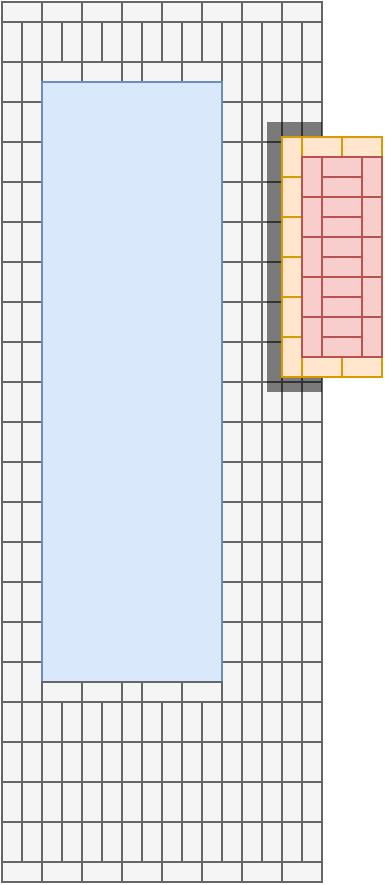 <mxfile version="15.8.9" type="github">
  <diagram id="C5c32epGwQvgHvZ3GROu" name="Page-1">
    <mxGraphModel dx="294" dy="244" grid="1" gridSize="10" guides="1" tooltips="1" connect="1" arrows="1" fold="1" page="1" pageScale="1" pageWidth="850" pageHeight="1100" math="0" shadow="0">
      <root>
        <mxCell id="0" />
        <mxCell id="1" parent="0" />
        <mxCell id="iaEKwFwizDIPbEBIRWRv-1" value="" style="rounded=0;whiteSpace=wrap;html=1;" vertex="1" parent="1">
          <mxGeometry width="160" height="440" as="geometry" />
        </mxCell>
        <mxCell id="iaEKwFwizDIPbEBIRWRv-287" value="" style="group" vertex="1" connectable="0" parent="1">
          <mxGeometry x="10" width="10" height="440" as="geometry" />
        </mxCell>
        <mxCell id="iaEKwFwizDIPbEBIRWRv-288" value="" style="rounded=0;whiteSpace=wrap;html=1;fillColor=#f5f5f5;fontColor=#333333;strokeColor=#666666;direction=south;" vertex="1" parent="iaEKwFwizDIPbEBIRWRv-287">
          <mxGeometry width="10" height="20" as="geometry" />
        </mxCell>
        <mxCell id="iaEKwFwizDIPbEBIRWRv-289" value="" style="rounded=0;whiteSpace=wrap;html=1;fillColor=#f5f5f5;fontColor=#333333;strokeColor=#666666;direction=south;" vertex="1" parent="iaEKwFwizDIPbEBIRWRv-287">
          <mxGeometry y="20" width="10" height="20" as="geometry" />
        </mxCell>
        <mxCell id="iaEKwFwizDIPbEBIRWRv-290" value="" style="rounded=0;whiteSpace=wrap;html=1;fillColor=#f5f5f5;fontColor=#333333;strokeColor=#666666;direction=south;" vertex="1" parent="iaEKwFwizDIPbEBIRWRv-287">
          <mxGeometry y="40" width="10" height="20" as="geometry" />
        </mxCell>
        <mxCell id="iaEKwFwizDIPbEBIRWRv-291" value="" style="rounded=0;whiteSpace=wrap;html=1;fillColor=#f5f5f5;fontColor=#333333;strokeColor=#666666;direction=south;" vertex="1" parent="iaEKwFwizDIPbEBIRWRv-287">
          <mxGeometry y="60" width="10" height="20" as="geometry" />
        </mxCell>
        <mxCell id="iaEKwFwizDIPbEBIRWRv-292" value="" style="rounded=0;whiteSpace=wrap;html=1;fillColor=#f5f5f5;fontColor=#333333;strokeColor=#666666;direction=south;" vertex="1" parent="iaEKwFwizDIPbEBIRWRv-287">
          <mxGeometry y="80" width="10" height="20" as="geometry" />
        </mxCell>
        <mxCell id="iaEKwFwizDIPbEBIRWRv-293" value="" style="rounded=0;whiteSpace=wrap;html=1;fillColor=#f5f5f5;fontColor=#333333;strokeColor=#666666;direction=south;" vertex="1" parent="iaEKwFwizDIPbEBIRWRv-287">
          <mxGeometry y="100" width="10" height="20" as="geometry" />
        </mxCell>
        <mxCell id="iaEKwFwizDIPbEBIRWRv-294" value="" style="rounded=0;whiteSpace=wrap;html=1;fillColor=#f5f5f5;fontColor=#333333;strokeColor=#666666;direction=south;" vertex="1" parent="iaEKwFwizDIPbEBIRWRv-287">
          <mxGeometry y="120" width="10" height="20" as="geometry" />
        </mxCell>
        <mxCell id="iaEKwFwizDIPbEBIRWRv-295" value="" style="rounded=0;whiteSpace=wrap;html=1;fillColor=#f5f5f5;fontColor=#333333;strokeColor=#666666;direction=south;" vertex="1" parent="iaEKwFwizDIPbEBIRWRv-287">
          <mxGeometry y="140" width="10" height="20" as="geometry" />
        </mxCell>
        <mxCell id="iaEKwFwizDIPbEBIRWRv-296" value="" style="rounded=0;whiteSpace=wrap;html=1;fillColor=#f5f5f5;fontColor=#333333;strokeColor=#666666;direction=south;" vertex="1" parent="iaEKwFwizDIPbEBIRWRv-287">
          <mxGeometry y="160" width="10" height="20" as="geometry" />
        </mxCell>
        <mxCell id="iaEKwFwizDIPbEBIRWRv-297" value="" style="rounded=0;whiteSpace=wrap;html=1;fillColor=#f5f5f5;fontColor=#333333;strokeColor=#666666;direction=south;" vertex="1" parent="iaEKwFwizDIPbEBIRWRv-287">
          <mxGeometry y="180" width="10" height="20" as="geometry" />
        </mxCell>
        <mxCell id="iaEKwFwizDIPbEBIRWRv-298" value="" style="rounded=0;whiteSpace=wrap;html=1;fillColor=#f5f5f5;fontColor=#333333;strokeColor=#666666;direction=south;" vertex="1" parent="iaEKwFwizDIPbEBIRWRv-287">
          <mxGeometry y="200" width="10" height="20" as="geometry" />
        </mxCell>
        <mxCell id="iaEKwFwizDIPbEBIRWRv-299" value="" style="rounded=0;whiteSpace=wrap;html=1;fillColor=#f5f5f5;fontColor=#333333;strokeColor=#666666;direction=south;" vertex="1" parent="iaEKwFwizDIPbEBIRWRv-287">
          <mxGeometry y="220" width="10" height="20" as="geometry" />
        </mxCell>
        <mxCell id="iaEKwFwizDIPbEBIRWRv-300" value="" style="rounded=0;whiteSpace=wrap;html=1;fillColor=#f5f5f5;fontColor=#333333;strokeColor=#666666;direction=south;" vertex="1" parent="iaEKwFwizDIPbEBIRWRv-287">
          <mxGeometry y="240" width="10" height="20" as="geometry" />
        </mxCell>
        <mxCell id="iaEKwFwizDIPbEBIRWRv-301" value="" style="rounded=0;whiteSpace=wrap;html=1;fillColor=#f5f5f5;fontColor=#333333;strokeColor=#666666;direction=south;" vertex="1" parent="iaEKwFwizDIPbEBIRWRv-287">
          <mxGeometry y="260" width="10" height="20" as="geometry" />
        </mxCell>
        <mxCell id="iaEKwFwizDIPbEBIRWRv-302" value="" style="rounded=0;whiteSpace=wrap;html=1;fillColor=#f5f5f5;fontColor=#333333;strokeColor=#666666;direction=south;" vertex="1" parent="iaEKwFwizDIPbEBIRWRv-287">
          <mxGeometry y="280" width="10" height="20" as="geometry" />
        </mxCell>
        <mxCell id="iaEKwFwizDIPbEBIRWRv-303" value="" style="rounded=0;whiteSpace=wrap;html=1;fillColor=#f5f5f5;fontColor=#333333;strokeColor=#666666;direction=south;" vertex="1" parent="iaEKwFwizDIPbEBIRWRv-287">
          <mxGeometry y="300" width="10" height="20" as="geometry" />
        </mxCell>
        <mxCell id="iaEKwFwizDIPbEBIRWRv-304" value="" style="rounded=0;whiteSpace=wrap;html=1;fillColor=#f5f5f5;fontColor=#333333;strokeColor=#666666;direction=south;" vertex="1" parent="iaEKwFwizDIPbEBIRWRv-287">
          <mxGeometry y="320" width="10" height="20" as="geometry" />
        </mxCell>
        <mxCell id="iaEKwFwizDIPbEBIRWRv-305" value="" style="rounded=0;whiteSpace=wrap;html=1;fillColor=#f5f5f5;fontColor=#333333;strokeColor=#666666;direction=south;" vertex="1" parent="iaEKwFwizDIPbEBIRWRv-287">
          <mxGeometry y="340" width="10" height="20" as="geometry" />
        </mxCell>
        <mxCell id="iaEKwFwizDIPbEBIRWRv-306" value="" style="rounded=0;whiteSpace=wrap;html=1;fillColor=#f5f5f5;fontColor=#333333;strokeColor=#666666;direction=south;" vertex="1" parent="iaEKwFwizDIPbEBIRWRv-287">
          <mxGeometry y="360" width="10" height="20" as="geometry" />
        </mxCell>
        <mxCell id="iaEKwFwizDIPbEBIRWRv-307" value="" style="rounded=0;whiteSpace=wrap;html=1;fillColor=#f5f5f5;fontColor=#333333;strokeColor=#666666;direction=south;" vertex="1" parent="iaEKwFwizDIPbEBIRWRv-287">
          <mxGeometry y="380" width="10" height="20" as="geometry" />
        </mxCell>
        <mxCell id="iaEKwFwizDIPbEBIRWRv-308" value="" style="rounded=0;whiteSpace=wrap;html=1;fillColor=#f5f5f5;fontColor=#333333;strokeColor=#666666;direction=south;" vertex="1" parent="iaEKwFwizDIPbEBIRWRv-287">
          <mxGeometry y="400" width="10" height="20" as="geometry" />
        </mxCell>
        <mxCell id="iaEKwFwizDIPbEBIRWRv-309" value="" style="rounded=0;whiteSpace=wrap;html=1;fillColor=#f5f5f5;fontColor=#333333;strokeColor=#666666;direction=south;" vertex="1" parent="iaEKwFwizDIPbEBIRWRv-287">
          <mxGeometry y="420" width="10" height="20" as="geometry" />
        </mxCell>
        <mxCell id="iaEKwFwizDIPbEBIRWRv-656" value="" style="group" vertex="1" connectable="0" parent="1">
          <mxGeometry x="10" y="30" width="10" height="320" as="geometry" />
        </mxCell>
        <mxCell id="iaEKwFwizDIPbEBIRWRv-634" value="" style="rounded=0;whiteSpace=wrap;html=1;fillColor=#f5f5f5;fontColor=#333333;strokeColor=#666666;direction=south;" vertex="1" parent="iaEKwFwizDIPbEBIRWRv-656">
          <mxGeometry width="10" height="20" as="geometry" />
        </mxCell>
        <mxCell id="iaEKwFwizDIPbEBIRWRv-635" value="" style="rounded=0;whiteSpace=wrap;html=1;fillColor=#f5f5f5;fontColor=#333333;strokeColor=#666666;direction=south;" vertex="1" parent="iaEKwFwizDIPbEBIRWRv-656">
          <mxGeometry y="20" width="10" height="20" as="geometry" />
        </mxCell>
        <mxCell id="iaEKwFwizDIPbEBIRWRv-636" value="" style="rounded=0;whiteSpace=wrap;html=1;fillColor=#f5f5f5;fontColor=#333333;strokeColor=#666666;direction=south;" vertex="1" parent="iaEKwFwizDIPbEBIRWRv-656">
          <mxGeometry y="40" width="10" height="20" as="geometry" />
        </mxCell>
        <mxCell id="iaEKwFwizDIPbEBIRWRv-637" value="" style="rounded=0;whiteSpace=wrap;html=1;fillColor=#f5f5f5;fontColor=#333333;strokeColor=#666666;direction=south;" vertex="1" parent="iaEKwFwizDIPbEBIRWRv-656">
          <mxGeometry y="60" width="10" height="20" as="geometry" />
        </mxCell>
        <mxCell id="iaEKwFwizDIPbEBIRWRv-638" value="" style="rounded=0;whiteSpace=wrap;html=1;fillColor=#f5f5f5;fontColor=#333333;strokeColor=#666666;direction=south;" vertex="1" parent="iaEKwFwizDIPbEBIRWRv-656">
          <mxGeometry y="80" width="10" height="20" as="geometry" />
        </mxCell>
        <mxCell id="iaEKwFwizDIPbEBIRWRv-639" value="" style="rounded=0;whiteSpace=wrap;html=1;fillColor=#f5f5f5;fontColor=#333333;strokeColor=#666666;direction=south;" vertex="1" parent="iaEKwFwizDIPbEBIRWRv-656">
          <mxGeometry y="100" width="10" height="20" as="geometry" />
        </mxCell>
        <mxCell id="iaEKwFwizDIPbEBIRWRv-640" value="" style="rounded=0;whiteSpace=wrap;html=1;fillColor=#f5f5f5;fontColor=#333333;strokeColor=#666666;direction=south;" vertex="1" parent="iaEKwFwizDIPbEBIRWRv-656">
          <mxGeometry y="120" width="10" height="20" as="geometry" />
        </mxCell>
        <mxCell id="iaEKwFwizDIPbEBIRWRv-641" value="" style="rounded=0;whiteSpace=wrap;html=1;fillColor=#f5f5f5;fontColor=#333333;strokeColor=#666666;direction=south;" vertex="1" parent="iaEKwFwizDIPbEBIRWRv-656">
          <mxGeometry y="140" width="10" height="20" as="geometry" />
        </mxCell>
        <mxCell id="iaEKwFwizDIPbEBIRWRv-642" value="" style="rounded=0;whiteSpace=wrap;html=1;fillColor=#f5f5f5;fontColor=#333333;strokeColor=#666666;direction=south;" vertex="1" parent="iaEKwFwizDIPbEBIRWRv-656">
          <mxGeometry y="160" width="10" height="20" as="geometry" />
        </mxCell>
        <mxCell id="iaEKwFwizDIPbEBIRWRv-643" value="" style="rounded=0;whiteSpace=wrap;html=1;fillColor=#f5f5f5;fontColor=#333333;strokeColor=#666666;direction=south;" vertex="1" parent="iaEKwFwizDIPbEBIRWRv-656">
          <mxGeometry y="180" width="10" height="20" as="geometry" />
        </mxCell>
        <mxCell id="iaEKwFwizDIPbEBIRWRv-644" value="" style="rounded=0;whiteSpace=wrap;html=1;fillColor=#f5f5f5;fontColor=#333333;strokeColor=#666666;direction=south;" vertex="1" parent="iaEKwFwizDIPbEBIRWRv-656">
          <mxGeometry y="200" width="10" height="20" as="geometry" />
        </mxCell>
        <mxCell id="iaEKwFwizDIPbEBIRWRv-645" value="" style="rounded=0;whiteSpace=wrap;html=1;fillColor=#f5f5f5;fontColor=#333333;strokeColor=#666666;direction=south;" vertex="1" parent="iaEKwFwizDIPbEBIRWRv-656">
          <mxGeometry y="220" width="10" height="20" as="geometry" />
        </mxCell>
        <mxCell id="iaEKwFwizDIPbEBIRWRv-646" value="" style="rounded=0;whiteSpace=wrap;html=1;fillColor=#f5f5f5;fontColor=#333333;strokeColor=#666666;direction=south;" vertex="1" parent="iaEKwFwizDIPbEBIRWRv-656">
          <mxGeometry y="240" width="10" height="20" as="geometry" />
        </mxCell>
        <mxCell id="iaEKwFwizDIPbEBIRWRv-647" value="" style="rounded=0;whiteSpace=wrap;html=1;fillColor=#f5f5f5;fontColor=#333333;strokeColor=#666666;direction=south;" vertex="1" parent="iaEKwFwizDIPbEBIRWRv-656">
          <mxGeometry y="260" width="10" height="20" as="geometry" />
        </mxCell>
        <mxCell id="iaEKwFwizDIPbEBIRWRv-648" value="" style="rounded=0;whiteSpace=wrap;html=1;fillColor=#f5f5f5;fontColor=#333333;strokeColor=#666666;direction=south;" vertex="1" parent="iaEKwFwizDIPbEBIRWRv-656">
          <mxGeometry y="280" width="10" height="20" as="geometry" />
        </mxCell>
        <mxCell id="iaEKwFwizDIPbEBIRWRv-649" value="" style="rounded=0;whiteSpace=wrap;html=1;fillColor=#f5f5f5;fontColor=#333333;strokeColor=#666666;direction=south;" vertex="1" parent="iaEKwFwizDIPbEBIRWRv-656">
          <mxGeometry y="300" width="10" height="20" as="geometry" />
        </mxCell>
        <mxCell id="iaEKwFwizDIPbEBIRWRv-657" value="" style="group" vertex="1" connectable="0" parent="1">
          <mxGeometry x="110" y="30" width="10" height="320" as="geometry" />
        </mxCell>
        <mxCell id="iaEKwFwizDIPbEBIRWRv-658" value="" style="rounded=0;whiteSpace=wrap;html=1;fillColor=#f5f5f5;fontColor=#333333;strokeColor=#666666;direction=south;" vertex="1" parent="iaEKwFwizDIPbEBIRWRv-657">
          <mxGeometry width="10" height="20" as="geometry" />
        </mxCell>
        <mxCell id="iaEKwFwizDIPbEBIRWRv-659" value="" style="rounded=0;whiteSpace=wrap;html=1;fillColor=#f5f5f5;fontColor=#333333;strokeColor=#666666;direction=south;" vertex="1" parent="iaEKwFwizDIPbEBIRWRv-657">
          <mxGeometry y="20" width="10" height="20" as="geometry" />
        </mxCell>
        <mxCell id="iaEKwFwizDIPbEBIRWRv-660" value="" style="rounded=0;whiteSpace=wrap;html=1;fillColor=#f5f5f5;fontColor=#333333;strokeColor=#666666;direction=south;" vertex="1" parent="iaEKwFwizDIPbEBIRWRv-657">
          <mxGeometry y="40" width="10" height="20" as="geometry" />
        </mxCell>
        <mxCell id="iaEKwFwizDIPbEBIRWRv-661" value="" style="rounded=0;whiteSpace=wrap;html=1;fillColor=#f5f5f5;fontColor=#333333;strokeColor=#666666;direction=south;" vertex="1" parent="iaEKwFwizDIPbEBIRWRv-657">
          <mxGeometry y="60" width="10" height="20" as="geometry" />
        </mxCell>
        <mxCell id="iaEKwFwizDIPbEBIRWRv-662" value="" style="rounded=0;whiteSpace=wrap;html=1;fillColor=#f5f5f5;fontColor=#333333;strokeColor=#666666;direction=south;" vertex="1" parent="iaEKwFwizDIPbEBIRWRv-657">
          <mxGeometry y="80" width="10" height="20" as="geometry" />
        </mxCell>
        <mxCell id="iaEKwFwizDIPbEBIRWRv-663" value="" style="rounded=0;whiteSpace=wrap;html=1;fillColor=#f5f5f5;fontColor=#333333;strokeColor=#666666;direction=south;" vertex="1" parent="iaEKwFwizDIPbEBIRWRv-657">
          <mxGeometry y="100" width="10" height="20" as="geometry" />
        </mxCell>
        <mxCell id="iaEKwFwizDIPbEBIRWRv-664" value="" style="rounded=0;whiteSpace=wrap;html=1;fillColor=#f5f5f5;fontColor=#333333;strokeColor=#666666;direction=south;" vertex="1" parent="iaEKwFwizDIPbEBIRWRv-657">
          <mxGeometry y="120" width="10" height="20" as="geometry" />
        </mxCell>
        <mxCell id="iaEKwFwizDIPbEBIRWRv-665" value="" style="rounded=0;whiteSpace=wrap;html=1;fillColor=#f5f5f5;fontColor=#333333;strokeColor=#666666;direction=south;" vertex="1" parent="iaEKwFwizDIPbEBIRWRv-657">
          <mxGeometry y="140" width="10" height="20" as="geometry" />
        </mxCell>
        <mxCell id="iaEKwFwizDIPbEBIRWRv-666" value="" style="rounded=0;whiteSpace=wrap;html=1;fillColor=#f5f5f5;fontColor=#333333;strokeColor=#666666;direction=south;" vertex="1" parent="iaEKwFwizDIPbEBIRWRv-657">
          <mxGeometry y="160" width="10" height="20" as="geometry" />
        </mxCell>
        <mxCell id="iaEKwFwizDIPbEBIRWRv-667" value="" style="rounded=0;whiteSpace=wrap;html=1;fillColor=#f5f5f5;fontColor=#333333;strokeColor=#666666;direction=south;" vertex="1" parent="iaEKwFwizDIPbEBIRWRv-657">
          <mxGeometry y="180" width="10" height="20" as="geometry" />
        </mxCell>
        <mxCell id="iaEKwFwizDIPbEBIRWRv-668" value="" style="rounded=0;whiteSpace=wrap;html=1;fillColor=#f5f5f5;fontColor=#333333;strokeColor=#666666;direction=south;" vertex="1" parent="iaEKwFwizDIPbEBIRWRv-657">
          <mxGeometry y="200" width="10" height="20" as="geometry" />
        </mxCell>
        <mxCell id="iaEKwFwizDIPbEBIRWRv-669" value="" style="rounded=0;whiteSpace=wrap;html=1;fillColor=#f5f5f5;fontColor=#333333;strokeColor=#666666;direction=south;" vertex="1" parent="iaEKwFwizDIPbEBIRWRv-657">
          <mxGeometry y="220" width="10" height="20" as="geometry" />
        </mxCell>
        <mxCell id="iaEKwFwizDIPbEBIRWRv-670" value="" style="rounded=0;whiteSpace=wrap;html=1;fillColor=#f5f5f5;fontColor=#333333;strokeColor=#666666;direction=south;" vertex="1" parent="iaEKwFwizDIPbEBIRWRv-657">
          <mxGeometry y="240" width="10" height="20" as="geometry" />
        </mxCell>
        <mxCell id="iaEKwFwizDIPbEBIRWRv-671" value="" style="rounded=0;whiteSpace=wrap;html=1;fillColor=#f5f5f5;fontColor=#333333;strokeColor=#666666;direction=south;" vertex="1" parent="iaEKwFwizDIPbEBIRWRv-657">
          <mxGeometry y="260" width="10" height="20" as="geometry" />
        </mxCell>
        <mxCell id="iaEKwFwizDIPbEBIRWRv-672" value="" style="rounded=0;whiteSpace=wrap;html=1;fillColor=#f5f5f5;fontColor=#333333;strokeColor=#666666;direction=south;" vertex="1" parent="iaEKwFwizDIPbEBIRWRv-657">
          <mxGeometry y="280" width="10" height="20" as="geometry" />
        </mxCell>
        <mxCell id="iaEKwFwizDIPbEBIRWRv-673" value="" style="rounded=0;whiteSpace=wrap;html=1;fillColor=#f5f5f5;fontColor=#333333;strokeColor=#666666;direction=south;" vertex="1" parent="iaEKwFwizDIPbEBIRWRv-657">
          <mxGeometry y="300" width="10" height="20" as="geometry" />
        </mxCell>
        <mxCell id="iaEKwFwizDIPbEBIRWRv-702" value="" style="group" vertex="1" connectable="0" parent="1">
          <mxGeometry width="160" height="10" as="geometry" />
        </mxCell>
        <mxCell id="iaEKwFwizDIPbEBIRWRv-694" value="" style="rounded=0;whiteSpace=wrap;html=1;fillColor=#f5f5f5;fontColor=#333333;strokeColor=#666666;" vertex="1" parent="iaEKwFwizDIPbEBIRWRv-702">
          <mxGeometry width="20" height="10" as="geometry" />
        </mxCell>
        <mxCell id="iaEKwFwizDIPbEBIRWRv-695" value="" style="rounded=0;whiteSpace=wrap;html=1;fillColor=#f5f5f5;fontColor=#333333;strokeColor=#666666;" vertex="1" parent="iaEKwFwizDIPbEBIRWRv-702">
          <mxGeometry x="20" width="20" height="10" as="geometry" />
        </mxCell>
        <mxCell id="iaEKwFwizDIPbEBIRWRv-696" value="" style="rounded=0;whiteSpace=wrap;html=1;fillColor=#f5f5f5;fontColor=#333333;strokeColor=#666666;" vertex="1" parent="iaEKwFwizDIPbEBIRWRv-702">
          <mxGeometry x="40" width="20" height="10" as="geometry" />
        </mxCell>
        <mxCell id="iaEKwFwizDIPbEBIRWRv-697" value="" style="rounded=0;whiteSpace=wrap;html=1;fillColor=#f5f5f5;fontColor=#333333;strokeColor=#666666;" vertex="1" parent="iaEKwFwizDIPbEBIRWRv-702">
          <mxGeometry x="60" width="20" height="10" as="geometry" />
        </mxCell>
        <mxCell id="iaEKwFwizDIPbEBIRWRv-698" value="" style="rounded=0;whiteSpace=wrap;html=1;fillColor=#f5f5f5;fontColor=#333333;strokeColor=#666666;" vertex="1" parent="iaEKwFwizDIPbEBIRWRv-702">
          <mxGeometry x="80" width="20" height="10" as="geometry" />
        </mxCell>
        <mxCell id="iaEKwFwizDIPbEBIRWRv-699" value="" style="rounded=0;whiteSpace=wrap;html=1;fillColor=#f5f5f5;fontColor=#333333;strokeColor=#666666;" vertex="1" parent="iaEKwFwizDIPbEBIRWRv-702">
          <mxGeometry x="100" width="20" height="10" as="geometry" />
        </mxCell>
        <mxCell id="iaEKwFwizDIPbEBIRWRv-700" value="" style="rounded=0;whiteSpace=wrap;html=1;fillColor=#f5f5f5;fontColor=#333333;strokeColor=#666666;" vertex="1" parent="iaEKwFwizDIPbEBIRWRv-702">
          <mxGeometry x="120" width="20" height="10" as="geometry" />
        </mxCell>
        <mxCell id="iaEKwFwizDIPbEBIRWRv-701" value="" style="rounded=0;whiteSpace=wrap;html=1;fillColor=#f5f5f5;fontColor=#333333;strokeColor=#666666;" vertex="1" parent="iaEKwFwizDIPbEBIRWRv-702">
          <mxGeometry x="140" width="20" height="10" as="geometry" />
        </mxCell>
        <mxCell id="iaEKwFwizDIPbEBIRWRv-703" value="" style="group" vertex="1" connectable="0" parent="1">
          <mxGeometry y="430" width="160" height="10" as="geometry" />
        </mxCell>
        <mxCell id="iaEKwFwizDIPbEBIRWRv-704" value="" style="rounded=0;whiteSpace=wrap;html=1;fillColor=#f5f5f5;fontColor=#333333;strokeColor=#666666;" vertex="1" parent="iaEKwFwizDIPbEBIRWRv-703">
          <mxGeometry width="20" height="10" as="geometry" />
        </mxCell>
        <mxCell id="iaEKwFwizDIPbEBIRWRv-705" value="" style="rounded=0;whiteSpace=wrap;html=1;fillColor=#f5f5f5;fontColor=#333333;strokeColor=#666666;" vertex="1" parent="iaEKwFwizDIPbEBIRWRv-703">
          <mxGeometry x="20" width="20" height="10" as="geometry" />
        </mxCell>
        <mxCell id="iaEKwFwizDIPbEBIRWRv-706" value="" style="rounded=0;whiteSpace=wrap;html=1;fillColor=#f5f5f5;fontColor=#333333;strokeColor=#666666;" vertex="1" parent="iaEKwFwizDIPbEBIRWRv-703">
          <mxGeometry x="40" width="20" height="10" as="geometry" />
        </mxCell>
        <mxCell id="iaEKwFwizDIPbEBIRWRv-707" value="" style="rounded=0;whiteSpace=wrap;html=1;fillColor=#f5f5f5;fontColor=#333333;strokeColor=#666666;" vertex="1" parent="iaEKwFwizDIPbEBIRWRv-703">
          <mxGeometry x="60" width="20" height="10" as="geometry" />
        </mxCell>
        <mxCell id="iaEKwFwizDIPbEBIRWRv-708" value="" style="rounded=0;whiteSpace=wrap;html=1;fillColor=#f5f5f5;fontColor=#333333;strokeColor=#666666;" vertex="1" parent="iaEKwFwizDIPbEBIRWRv-703">
          <mxGeometry x="80" width="20" height="10" as="geometry" />
        </mxCell>
        <mxCell id="iaEKwFwizDIPbEBIRWRv-709" value="" style="rounded=0;whiteSpace=wrap;html=1;fillColor=#f5f5f5;fontColor=#333333;strokeColor=#666666;" vertex="1" parent="iaEKwFwizDIPbEBIRWRv-703">
          <mxGeometry x="100" width="20" height="10" as="geometry" />
        </mxCell>
        <mxCell id="iaEKwFwizDIPbEBIRWRv-710" value="" style="rounded=0;whiteSpace=wrap;html=1;fillColor=#f5f5f5;fontColor=#333333;strokeColor=#666666;" vertex="1" parent="iaEKwFwizDIPbEBIRWRv-703">
          <mxGeometry x="120" width="20" height="10" as="geometry" />
        </mxCell>
        <mxCell id="iaEKwFwizDIPbEBIRWRv-711" value="" style="rounded=0;whiteSpace=wrap;html=1;fillColor=#f5f5f5;fontColor=#333333;strokeColor=#666666;" vertex="1" parent="iaEKwFwizDIPbEBIRWRv-703">
          <mxGeometry x="140" width="20" height="10" as="geometry" />
        </mxCell>
        <mxCell id="iaEKwFwizDIPbEBIRWRv-712" value="" style="group" vertex="1" connectable="0" parent="1">
          <mxGeometry y="10" width="10" height="420" as="geometry" />
        </mxCell>
        <mxCell id="iaEKwFwizDIPbEBIRWRv-51" value="" style="rounded=0;whiteSpace=wrap;html=1;fillColor=#f5f5f5;fontColor=#333333;strokeColor=#666666;direction=south;" vertex="1" parent="iaEKwFwizDIPbEBIRWRv-712">
          <mxGeometry width="10" height="20" as="geometry" />
        </mxCell>
        <mxCell id="iaEKwFwizDIPbEBIRWRv-52" value="" style="rounded=0;whiteSpace=wrap;html=1;fillColor=#f5f5f5;fontColor=#333333;strokeColor=#666666;direction=south;" vertex="1" parent="iaEKwFwizDIPbEBIRWRv-712">
          <mxGeometry y="20" width="10" height="20" as="geometry" />
        </mxCell>
        <mxCell id="iaEKwFwizDIPbEBIRWRv-53" value="" style="rounded=0;whiteSpace=wrap;html=1;fillColor=#f5f5f5;fontColor=#333333;strokeColor=#666666;direction=south;" vertex="1" parent="iaEKwFwizDIPbEBIRWRv-712">
          <mxGeometry y="40" width="10" height="20" as="geometry" />
        </mxCell>
        <mxCell id="iaEKwFwizDIPbEBIRWRv-54" value="" style="rounded=0;whiteSpace=wrap;html=1;fillColor=#f5f5f5;fontColor=#333333;strokeColor=#666666;direction=south;" vertex="1" parent="iaEKwFwizDIPbEBIRWRv-712">
          <mxGeometry y="60" width="10" height="20" as="geometry" />
        </mxCell>
        <mxCell id="iaEKwFwizDIPbEBIRWRv-55" value="" style="rounded=0;whiteSpace=wrap;html=1;fillColor=#f5f5f5;fontColor=#333333;strokeColor=#666666;direction=south;" vertex="1" parent="iaEKwFwizDIPbEBIRWRv-712">
          <mxGeometry y="80" width="10" height="20" as="geometry" />
        </mxCell>
        <mxCell id="iaEKwFwizDIPbEBIRWRv-56" value="" style="rounded=0;whiteSpace=wrap;html=1;fillColor=#f5f5f5;fontColor=#333333;strokeColor=#666666;direction=south;" vertex="1" parent="iaEKwFwizDIPbEBIRWRv-712">
          <mxGeometry y="100" width="10" height="20" as="geometry" />
        </mxCell>
        <mxCell id="iaEKwFwizDIPbEBIRWRv-57" value="" style="rounded=0;whiteSpace=wrap;html=1;fillColor=#f5f5f5;fontColor=#333333;strokeColor=#666666;direction=south;" vertex="1" parent="iaEKwFwizDIPbEBIRWRv-712">
          <mxGeometry y="120" width="10" height="20" as="geometry" />
        </mxCell>
        <mxCell id="iaEKwFwizDIPbEBIRWRv-58" value="" style="rounded=0;whiteSpace=wrap;html=1;fillColor=#f5f5f5;fontColor=#333333;strokeColor=#666666;direction=south;" vertex="1" parent="iaEKwFwizDIPbEBIRWRv-712">
          <mxGeometry y="140" width="10" height="20" as="geometry" />
        </mxCell>
        <mxCell id="iaEKwFwizDIPbEBIRWRv-59" value="" style="rounded=0;whiteSpace=wrap;html=1;fillColor=#f5f5f5;fontColor=#333333;strokeColor=#666666;direction=south;" vertex="1" parent="iaEKwFwizDIPbEBIRWRv-712">
          <mxGeometry y="160" width="10" height="20" as="geometry" />
        </mxCell>
        <mxCell id="iaEKwFwizDIPbEBIRWRv-60" value="" style="rounded=0;whiteSpace=wrap;html=1;fillColor=#f5f5f5;fontColor=#333333;strokeColor=#666666;direction=south;" vertex="1" parent="iaEKwFwizDIPbEBIRWRv-712">
          <mxGeometry y="180" width="10" height="20" as="geometry" />
        </mxCell>
        <mxCell id="iaEKwFwizDIPbEBIRWRv-61" value="" style="rounded=0;whiteSpace=wrap;html=1;fillColor=#f5f5f5;fontColor=#333333;strokeColor=#666666;direction=south;" vertex="1" parent="iaEKwFwizDIPbEBIRWRv-712">
          <mxGeometry y="200" width="10" height="20" as="geometry" />
        </mxCell>
        <mxCell id="iaEKwFwizDIPbEBIRWRv-62" value="" style="rounded=0;whiteSpace=wrap;html=1;fillColor=#f5f5f5;fontColor=#333333;strokeColor=#666666;direction=south;" vertex="1" parent="iaEKwFwizDIPbEBIRWRv-712">
          <mxGeometry y="220" width="10" height="20" as="geometry" />
        </mxCell>
        <mxCell id="iaEKwFwizDIPbEBIRWRv-63" value="" style="rounded=0;whiteSpace=wrap;html=1;fillColor=#f5f5f5;fontColor=#333333;strokeColor=#666666;direction=south;" vertex="1" parent="iaEKwFwizDIPbEBIRWRv-712">
          <mxGeometry y="240" width="10" height="20" as="geometry" />
        </mxCell>
        <mxCell id="iaEKwFwizDIPbEBIRWRv-64" value="" style="rounded=0;whiteSpace=wrap;html=1;fillColor=#f5f5f5;fontColor=#333333;strokeColor=#666666;direction=south;" vertex="1" parent="iaEKwFwizDIPbEBIRWRv-712">
          <mxGeometry y="260" width="10" height="20" as="geometry" />
        </mxCell>
        <mxCell id="iaEKwFwizDIPbEBIRWRv-65" value="" style="rounded=0;whiteSpace=wrap;html=1;fillColor=#f5f5f5;fontColor=#333333;strokeColor=#666666;direction=south;" vertex="1" parent="iaEKwFwizDIPbEBIRWRv-712">
          <mxGeometry y="280" width="10" height="20" as="geometry" />
        </mxCell>
        <mxCell id="iaEKwFwizDIPbEBIRWRv-66" value="" style="rounded=0;whiteSpace=wrap;html=1;fillColor=#f5f5f5;fontColor=#333333;strokeColor=#666666;direction=south;" vertex="1" parent="iaEKwFwizDIPbEBIRWRv-712">
          <mxGeometry y="300" width="10" height="20" as="geometry" />
        </mxCell>
        <mxCell id="iaEKwFwizDIPbEBIRWRv-67" value="" style="rounded=0;whiteSpace=wrap;html=1;fillColor=#f5f5f5;fontColor=#333333;strokeColor=#666666;direction=south;" vertex="1" parent="iaEKwFwizDIPbEBIRWRv-712">
          <mxGeometry y="320" width="10" height="20" as="geometry" />
        </mxCell>
        <mxCell id="iaEKwFwizDIPbEBIRWRv-68" value="" style="rounded=0;whiteSpace=wrap;html=1;fillColor=#f5f5f5;fontColor=#333333;strokeColor=#666666;direction=south;" vertex="1" parent="iaEKwFwizDIPbEBIRWRv-712">
          <mxGeometry y="340" width="10" height="20" as="geometry" />
        </mxCell>
        <mxCell id="iaEKwFwizDIPbEBIRWRv-69" value="" style="rounded=0;whiteSpace=wrap;html=1;fillColor=#f5f5f5;fontColor=#333333;strokeColor=#666666;direction=south;" vertex="1" parent="iaEKwFwizDIPbEBIRWRv-712">
          <mxGeometry y="360" width="10" height="20" as="geometry" />
        </mxCell>
        <mxCell id="iaEKwFwizDIPbEBIRWRv-70" value="" style="rounded=0;whiteSpace=wrap;html=1;fillColor=#f5f5f5;fontColor=#333333;strokeColor=#666666;direction=south;" vertex="1" parent="iaEKwFwizDIPbEBIRWRv-712">
          <mxGeometry y="380" width="10" height="20" as="geometry" />
        </mxCell>
        <mxCell id="iaEKwFwizDIPbEBIRWRv-71" value="" style="rounded=0;whiteSpace=wrap;html=1;fillColor=#f5f5f5;fontColor=#333333;strokeColor=#666666;direction=south;" vertex="1" parent="iaEKwFwizDIPbEBIRWRv-712">
          <mxGeometry y="400" width="10" height="20" as="geometry" />
        </mxCell>
        <mxCell id="iaEKwFwizDIPbEBIRWRv-75" value="" style="rounded=0;whiteSpace=wrap;html=1;fillColor=#f5f5f5;fontColor=#333333;strokeColor=#666666;direction=south;" vertex="1" parent="1">
          <mxGeometry x="10" y="10" width="10" height="20" as="geometry" />
        </mxCell>
        <mxCell id="iaEKwFwizDIPbEBIRWRv-76" value="" style="rounded=0;whiteSpace=wrap;html=1;fillColor=#f5f5f5;fontColor=#333333;strokeColor=#666666;direction=south;" vertex="1" parent="1">
          <mxGeometry x="10" y="30" width="10" height="20" as="geometry" />
        </mxCell>
        <mxCell id="iaEKwFwizDIPbEBIRWRv-77" value="" style="rounded=0;whiteSpace=wrap;html=1;fillColor=#f5f5f5;fontColor=#333333;strokeColor=#666666;direction=south;" vertex="1" parent="1">
          <mxGeometry x="10" y="50" width="10" height="20" as="geometry" />
        </mxCell>
        <mxCell id="iaEKwFwizDIPbEBIRWRv-78" value="" style="rounded=0;whiteSpace=wrap;html=1;fillColor=#f5f5f5;fontColor=#333333;strokeColor=#666666;direction=south;" vertex="1" parent="1">
          <mxGeometry x="10" y="70" width="10" height="20" as="geometry" />
        </mxCell>
        <mxCell id="iaEKwFwizDIPbEBIRWRv-79" value="" style="rounded=0;whiteSpace=wrap;html=1;fillColor=#f5f5f5;fontColor=#333333;strokeColor=#666666;direction=south;" vertex="1" parent="1">
          <mxGeometry x="10" y="90" width="10" height="20" as="geometry" />
        </mxCell>
        <mxCell id="iaEKwFwizDIPbEBIRWRv-80" value="" style="rounded=0;whiteSpace=wrap;html=1;fillColor=#f5f5f5;fontColor=#333333;strokeColor=#666666;direction=south;" vertex="1" parent="1">
          <mxGeometry x="10" y="110" width="10" height="20" as="geometry" />
        </mxCell>
        <mxCell id="iaEKwFwizDIPbEBIRWRv-81" value="" style="rounded=0;whiteSpace=wrap;html=1;fillColor=#f5f5f5;fontColor=#333333;strokeColor=#666666;direction=south;" vertex="1" parent="1">
          <mxGeometry x="10" y="130" width="10" height="20" as="geometry" />
        </mxCell>
        <mxCell id="iaEKwFwizDIPbEBIRWRv-82" value="" style="rounded=0;whiteSpace=wrap;html=1;fillColor=#f5f5f5;fontColor=#333333;strokeColor=#666666;direction=south;" vertex="1" parent="1">
          <mxGeometry x="10" y="150" width="10" height="20" as="geometry" />
        </mxCell>
        <mxCell id="iaEKwFwizDIPbEBIRWRv-83" value="" style="rounded=0;whiteSpace=wrap;html=1;fillColor=#f5f5f5;fontColor=#333333;strokeColor=#666666;direction=south;" vertex="1" parent="1">
          <mxGeometry x="10" y="170" width="10" height="20" as="geometry" />
        </mxCell>
        <mxCell id="iaEKwFwizDIPbEBIRWRv-84" value="" style="rounded=0;whiteSpace=wrap;html=1;fillColor=#f5f5f5;fontColor=#333333;strokeColor=#666666;direction=south;" vertex="1" parent="1">
          <mxGeometry x="10" y="190" width="10" height="20" as="geometry" />
        </mxCell>
        <mxCell id="iaEKwFwizDIPbEBIRWRv-85" value="" style="rounded=0;whiteSpace=wrap;html=1;fillColor=#f5f5f5;fontColor=#333333;strokeColor=#666666;direction=south;" vertex="1" parent="1">
          <mxGeometry x="10" y="210" width="10" height="20" as="geometry" />
        </mxCell>
        <mxCell id="iaEKwFwizDIPbEBIRWRv-86" value="" style="rounded=0;whiteSpace=wrap;html=1;fillColor=#f5f5f5;fontColor=#333333;strokeColor=#666666;direction=south;" vertex="1" parent="1">
          <mxGeometry x="10" y="230" width="10" height="20" as="geometry" />
        </mxCell>
        <mxCell id="iaEKwFwizDIPbEBIRWRv-87" value="" style="rounded=0;whiteSpace=wrap;html=1;fillColor=#f5f5f5;fontColor=#333333;strokeColor=#666666;direction=south;" vertex="1" parent="1">
          <mxGeometry x="10" y="250" width="10" height="20" as="geometry" />
        </mxCell>
        <mxCell id="iaEKwFwizDIPbEBIRWRv-88" value="" style="rounded=0;whiteSpace=wrap;html=1;fillColor=#f5f5f5;fontColor=#333333;strokeColor=#666666;direction=south;" vertex="1" parent="1">
          <mxGeometry x="10" y="270" width="10" height="20" as="geometry" />
        </mxCell>
        <mxCell id="iaEKwFwizDIPbEBIRWRv-89" value="" style="rounded=0;whiteSpace=wrap;html=1;fillColor=#f5f5f5;fontColor=#333333;strokeColor=#666666;direction=south;" vertex="1" parent="1">
          <mxGeometry x="10" y="290" width="10" height="20" as="geometry" />
        </mxCell>
        <mxCell id="iaEKwFwizDIPbEBIRWRv-90" value="" style="rounded=0;whiteSpace=wrap;html=1;fillColor=#f5f5f5;fontColor=#333333;strokeColor=#666666;direction=south;" vertex="1" parent="1">
          <mxGeometry x="10" y="310" width="10" height="20" as="geometry" />
        </mxCell>
        <mxCell id="iaEKwFwizDIPbEBIRWRv-91" value="" style="rounded=0;whiteSpace=wrap;html=1;fillColor=#f5f5f5;fontColor=#333333;strokeColor=#666666;direction=south;" vertex="1" parent="1">
          <mxGeometry x="10" y="330" width="10" height="20" as="geometry" />
        </mxCell>
        <mxCell id="iaEKwFwizDIPbEBIRWRv-92" value="" style="rounded=0;whiteSpace=wrap;html=1;fillColor=#f5f5f5;fontColor=#333333;strokeColor=#666666;direction=south;" vertex="1" parent="1">
          <mxGeometry x="10" y="350" width="10" height="20" as="geometry" />
        </mxCell>
        <mxCell id="iaEKwFwizDIPbEBIRWRv-93" value="" style="rounded=0;whiteSpace=wrap;html=1;fillColor=#f5f5f5;fontColor=#333333;strokeColor=#666666;direction=south;" vertex="1" parent="1">
          <mxGeometry x="10" y="370" width="10" height="20" as="geometry" />
        </mxCell>
        <mxCell id="iaEKwFwizDIPbEBIRWRv-94" value="" style="rounded=0;whiteSpace=wrap;html=1;fillColor=#f5f5f5;fontColor=#333333;strokeColor=#666666;direction=south;" vertex="1" parent="1">
          <mxGeometry x="10" y="390" width="10" height="20" as="geometry" />
        </mxCell>
        <mxCell id="iaEKwFwizDIPbEBIRWRv-95" value="" style="rounded=0;whiteSpace=wrap;html=1;fillColor=#f5f5f5;fontColor=#333333;strokeColor=#666666;direction=south;" vertex="1" parent="1">
          <mxGeometry x="10" y="410" width="10" height="20" as="geometry" />
        </mxCell>
        <mxCell id="iaEKwFwizDIPbEBIRWRv-311" value="" style="rounded=0;whiteSpace=wrap;html=1;fillColor=#f5f5f5;fontColor=#333333;strokeColor=#666666;direction=south;" vertex="1" parent="1">
          <mxGeometry x="20" y="10" width="10" height="20" as="geometry" />
        </mxCell>
        <mxCell id="iaEKwFwizDIPbEBIRWRv-312" value="" style="rounded=0;whiteSpace=wrap;html=1;fillColor=#f5f5f5;fontColor=#333333;strokeColor=#666666;direction=south;" vertex="1" parent="1">
          <mxGeometry x="20" y="30" width="10" height="20" as="geometry" />
        </mxCell>
        <mxCell id="iaEKwFwizDIPbEBIRWRv-313" value="" style="rounded=0;whiteSpace=wrap;html=1;fillColor=#f5f5f5;fontColor=#333333;strokeColor=#666666;direction=south;" vertex="1" parent="1">
          <mxGeometry x="20" y="50" width="10" height="20" as="geometry" />
        </mxCell>
        <mxCell id="iaEKwFwizDIPbEBIRWRv-314" value="" style="rounded=0;whiteSpace=wrap;html=1;fillColor=#f5f5f5;fontColor=#333333;strokeColor=#666666;direction=south;" vertex="1" parent="1">
          <mxGeometry x="20" y="70" width="10" height="20" as="geometry" />
        </mxCell>
        <mxCell id="iaEKwFwizDIPbEBIRWRv-315" value="" style="rounded=0;whiteSpace=wrap;html=1;fillColor=#f5f5f5;fontColor=#333333;strokeColor=#666666;direction=south;" vertex="1" parent="1">
          <mxGeometry x="20" y="90" width="10" height="20" as="geometry" />
        </mxCell>
        <mxCell id="iaEKwFwizDIPbEBIRWRv-316" value="" style="rounded=0;whiteSpace=wrap;html=1;fillColor=#f5f5f5;fontColor=#333333;strokeColor=#666666;direction=south;" vertex="1" parent="1">
          <mxGeometry x="20" y="110" width="10" height="20" as="geometry" />
        </mxCell>
        <mxCell id="iaEKwFwizDIPbEBIRWRv-317" value="" style="rounded=0;whiteSpace=wrap;html=1;fillColor=#f5f5f5;fontColor=#333333;strokeColor=#666666;direction=south;" vertex="1" parent="1">
          <mxGeometry x="20" y="130" width="10" height="20" as="geometry" />
        </mxCell>
        <mxCell id="iaEKwFwizDIPbEBIRWRv-318" value="" style="rounded=0;whiteSpace=wrap;html=1;fillColor=#f5f5f5;fontColor=#333333;strokeColor=#666666;direction=south;" vertex="1" parent="1">
          <mxGeometry x="20" y="150" width="10" height="20" as="geometry" />
        </mxCell>
        <mxCell id="iaEKwFwizDIPbEBIRWRv-319" value="" style="rounded=0;whiteSpace=wrap;html=1;fillColor=#f5f5f5;fontColor=#333333;strokeColor=#666666;direction=south;" vertex="1" parent="1">
          <mxGeometry x="20" y="170" width="10" height="20" as="geometry" />
        </mxCell>
        <mxCell id="iaEKwFwizDIPbEBIRWRv-320" value="" style="rounded=0;whiteSpace=wrap;html=1;fillColor=#f5f5f5;fontColor=#333333;strokeColor=#666666;direction=south;" vertex="1" parent="1">
          <mxGeometry x="20" y="190" width="10" height="20" as="geometry" />
        </mxCell>
        <mxCell id="iaEKwFwizDIPbEBIRWRv-321" value="" style="rounded=0;whiteSpace=wrap;html=1;fillColor=#f5f5f5;fontColor=#333333;strokeColor=#666666;direction=south;" vertex="1" parent="1">
          <mxGeometry x="20" y="210" width="10" height="20" as="geometry" />
        </mxCell>
        <mxCell id="iaEKwFwizDIPbEBIRWRv-322" value="" style="rounded=0;whiteSpace=wrap;html=1;fillColor=#f5f5f5;fontColor=#333333;strokeColor=#666666;direction=south;" vertex="1" parent="1">
          <mxGeometry x="20" y="230" width="10" height="20" as="geometry" />
        </mxCell>
        <mxCell id="iaEKwFwizDIPbEBIRWRv-323" value="" style="rounded=0;whiteSpace=wrap;html=1;fillColor=#f5f5f5;fontColor=#333333;strokeColor=#666666;direction=south;" vertex="1" parent="1">
          <mxGeometry x="20" y="250" width="10" height="20" as="geometry" />
        </mxCell>
        <mxCell id="iaEKwFwizDIPbEBIRWRv-324" value="" style="rounded=0;whiteSpace=wrap;html=1;fillColor=#f5f5f5;fontColor=#333333;strokeColor=#666666;direction=south;" vertex="1" parent="1">
          <mxGeometry x="20" y="270" width="10" height="20" as="geometry" />
        </mxCell>
        <mxCell id="iaEKwFwizDIPbEBIRWRv-325" value="" style="rounded=0;whiteSpace=wrap;html=1;fillColor=#f5f5f5;fontColor=#333333;strokeColor=#666666;direction=south;" vertex="1" parent="1">
          <mxGeometry x="20" y="290" width="10" height="20" as="geometry" />
        </mxCell>
        <mxCell id="iaEKwFwizDIPbEBIRWRv-326" value="" style="rounded=0;whiteSpace=wrap;html=1;fillColor=#f5f5f5;fontColor=#333333;strokeColor=#666666;direction=south;" vertex="1" parent="1">
          <mxGeometry x="20" y="310" width="10" height="20" as="geometry" />
        </mxCell>
        <mxCell id="iaEKwFwizDIPbEBIRWRv-327" value="" style="rounded=0;whiteSpace=wrap;html=1;fillColor=#f5f5f5;fontColor=#333333;strokeColor=#666666;direction=south;" vertex="1" parent="1">
          <mxGeometry x="20" y="330" width="10" height="20" as="geometry" />
        </mxCell>
        <mxCell id="iaEKwFwizDIPbEBIRWRv-328" value="" style="rounded=0;whiteSpace=wrap;html=1;fillColor=#f5f5f5;fontColor=#333333;strokeColor=#666666;direction=south;" vertex="1" parent="1">
          <mxGeometry x="20" y="350" width="10" height="20" as="geometry" />
        </mxCell>
        <mxCell id="iaEKwFwizDIPbEBIRWRv-329" value="" style="rounded=0;whiteSpace=wrap;html=1;fillColor=#f5f5f5;fontColor=#333333;strokeColor=#666666;direction=south;" vertex="1" parent="1">
          <mxGeometry x="20" y="370" width="10" height="20" as="geometry" />
        </mxCell>
        <mxCell id="iaEKwFwizDIPbEBIRWRv-330" value="" style="rounded=0;whiteSpace=wrap;html=1;fillColor=#f5f5f5;fontColor=#333333;strokeColor=#666666;direction=south;" vertex="1" parent="1">
          <mxGeometry x="20" y="390" width="10" height="20" as="geometry" />
        </mxCell>
        <mxCell id="iaEKwFwizDIPbEBIRWRv-331" value="" style="rounded=0;whiteSpace=wrap;html=1;fillColor=#f5f5f5;fontColor=#333333;strokeColor=#666666;direction=south;" vertex="1" parent="1">
          <mxGeometry x="20" y="410" width="10" height="20" as="geometry" />
        </mxCell>
        <mxCell id="iaEKwFwizDIPbEBIRWRv-334" value="" style="rounded=0;whiteSpace=wrap;html=1;fillColor=#f5f5f5;fontColor=#333333;strokeColor=#666666;direction=south;" vertex="1" parent="1">
          <mxGeometry x="30" y="10" width="10" height="20" as="geometry" />
        </mxCell>
        <mxCell id="iaEKwFwizDIPbEBIRWRv-335" value="" style="rounded=0;whiteSpace=wrap;html=1;fillColor=#f5f5f5;fontColor=#333333;strokeColor=#666666;direction=south;" vertex="1" parent="1">
          <mxGeometry x="30" y="30" width="10" height="20" as="geometry" />
        </mxCell>
        <mxCell id="iaEKwFwizDIPbEBIRWRv-336" value="" style="rounded=0;whiteSpace=wrap;html=1;fillColor=#f5f5f5;fontColor=#333333;strokeColor=#666666;direction=south;" vertex="1" parent="1">
          <mxGeometry x="30" y="50" width="10" height="20" as="geometry" />
        </mxCell>
        <mxCell id="iaEKwFwizDIPbEBIRWRv-337" value="" style="rounded=0;whiteSpace=wrap;html=1;fillColor=#f5f5f5;fontColor=#333333;strokeColor=#666666;direction=south;" vertex="1" parent="1">
          <mxGeometry x="30" y="70" width="10" height="20" as="geometry" />
        </mxCell>
        <mxCell id="iaEKwFwizDIPbEBIRWRv-338" value="" style="rounded=0;whiteSpace=wrap;html=1;fillColor=#f5f5f5;fontColor=#333333;strokeColor=#666666;direction=south;" vertex="1" parent="1">
          <mxGeometry x="30" y="90" width="10" height="20" as="geometry" />
        </mxCell>
        <mxCell id="iaEKwFwizDIPbEBIRWRv-339" value="" style="rounded=0;whiteSpace=wrap;html=1;fillColor=#f5f5f5;fontColor=#333333;strokeColor=#666666;direction=south;" vertex="1" parent="1">
          <mxGeometry x="30" y="110" width="10" height="20" as="geometry" />
        </mxCell>
        <mxCell id="iaEKwFwizDIPbEBIRWRv-340" value="" style="rounded=0;whiteSpace=wrap;html=1;fillColor=#f5f5f5;fontColor=#333333;strokeColor=#666666;direction=south;" vertex="1" parent="1">
          <mxGeometry x="30" y="130" width="10" height="20" as="geometry" />
        </mxCell>
        <mxCell id="iaEKwFwizDIPbEBIRWRv-341" value="" style="rounded=0;whiteSpace=wrap;html=1;fillColor=#f5f5f5;fontColor=#333333;strokeColor=#666666;direction=south;" vertex="1" parent="1">
          <mxGeometry x="30" y="150" width="10" height="20" as="geometry" />
        </mxCell>
        <mxCell id="iaEKwFwizDIPbEBIRWRv-342" value="" style="rounded=0;whiteSpace=wrap;html=1;fillColor=#f5f5f5;fontColor=#333333;strokeColor=#666666;direction=south;" vertex="1" parent="1">
          <mxGeometry x="30" y="170" width="10" height="20" as="geometry" />
        </mxCell>
        <mxCell id="iaEKwFwizDIPbEBIRWRv-343" value="" style="rounded=0;whiteSpace=wrap;html=1;fillColor=#f5f5f5;fontColor=#333333;strokeColor=#666666;direction=south;" vertex="1" parent="1">
          <mxGeometry x="30" y="190" width="10" height="20" as="geometry" />
        </mxCell>
        <mxCell id="iaEKwFwizDIPbEBIRWRv-344" value="" style="rounded=0;whiteSpace=wrap;html=1;fillColor=#f5f5f5;fontColor=#333333;strokeColor=#666666;direction=south;" vertex="1" parent="1">
          <mxGeometry x="30" y="210" width="10" height="20" as="geometry" />
        </mxCell>
        <mxCell id="iaEKwFwizDIPbEBIRWRv-345" value="" style="rounded=0;whiteSpace=wrap;html=1;fillColor=#f5f5f5;fontColor=#333333;strokeColor=#666666;direction=south;" vertex="1" parent="1">
          <mxGeometry x="30" y="230" width="10" height="20" as="geometry" />
        </mxCell>
        <mxCell id="iaEKwFwizDIPbEBIRWRv-346" value="" style="rounded=0;whiteSpace=wrap;html=1;fillColor=#f5f5f5;fontColor=#333333;strokeColor=#666666;direction=south;" vertex="1" parent="1">
          <mxGeometry x="30" y="250" width="10" height="20" as="geometry" />
        </mxCell>
        <mxCell id="iaEKwFwizDIPbEBIRWRv-347" value="" style="rounded=0;whiteSpace=wrap;html=1;fillColor=#f5f5f5;fontColor=#333333;strokeColor=#666666;direction=south;" vertex="1" parent="1">
          <mxGeometry x="30" y="270" width="10" height="20" as="geometry" />
        </mxCell>
        <mxCell id="iaEKwFwizDIPbEBIRWRv-348" value="" style="rounded=0;whiteSpace=wrap;html=1;fillColor=#f5f5f5;fontColor=#333333;strokeColor=#666666;direction=south;" vertex="1" parent="1">
          <mxGeometry x="30" y="290" width="10" height="20" as="geometry" />
        </mxCell>
        <mxCell id="iaEKwFwizDIPbEBIRWRv-349" value="" style="rounded=0;whiteSpace=wrap;html=1;fillColor=#f5f5f5;fontColor=#333333;strokeColor=#666666;direction=south;" vertex="1" parent="1">
          <mxGeometry x="30" y="310" width="10" height="20" as="geometry" />
        </mxCell>
        <mxCell id="iaEKwFwizDIPbEBIRWRv-350" value="" style="rounded=0;whiteSpace=wrap;html=1;fillColor=#f5f5f5;fontColor=#333333;strokeColor=#666666;direction=south;" vertex="1" parent="1">
          <mxGeometry x="30" y="330" width="10" height="20" as="geometry" />
        </mxCell>
        <mxCell id="iaEKwFwizDIPbEBIRWRv-351" value="" style="rounded=0;whiteSpace=wrap;html=1;fillColor=#f5f5f5;fontColor=#333333;strokeColor=#666666;direction=south;" vertex="1" parent="1">
          <mxGeometry x="30" y="350" width="10" height="20" as="geometry" />
        </mxCell>
        <mxCell id="iaEKwFwizDIPbEBIRWRv-352" value="" style="rounded=0;whiteSpace=wrap;html=1;fillColor=#f5f5f5;fontColor=#333333;strokeColor=#666666;direction=south;" vertex="1" parent="1">
          <mxGeometry x="30" y="370" width="10" height="20" as="geometry" />
        </mxCell>
        <mxCell id="iaEKwFwizDIPbEBIRWRv-353" value="" style="rounded=0;whiteSpace=wrap;html=1;fillColor=#f5f5f5;fontColor=#333333;strokeColor=#666666;direction=south;" vertex="1" parent="1">
          <mxGeometry x="30" y="390" width="10" height="20" as="geometry" />
        </mxCell>
        <mxCell id="iaEKwFwizDIPbEBIRWRv-354" value="" style="rounded=0;whiteSpace=wrap;html=1;fillColor=#f5f5f5;fontColor=#333333;strokeColor=#666666;direction=south;" vertex="1" parent="1">
          <mxGeometry x="30" y="410" width="10" height="20" as="geometry" />
        </mxCell>
        <mxCell id="iaEKwFwizDIPbEBIRWRv-357" value="" style="rounded=0;whiteSpace=wrap;html=1;fillColor=#f5f5f5;fontColor=#333333;strokeColor=#666666;direction=south;" vertex="1" parent="1">
          <mxGeometry x="40" y="10" width="10" height="20" as="geometry" />
        </mxCell>
        <mxCell id="iaEKwFwizDIPbEBIRWRv-358" value="" style="rounded=0;whiteSpace=wrap;html=1;fillColor=#f5f5f5;fontColor=#333333;strokeColor=#666666;direction=south;" vertex="1" parent="1">
          <mxGeometry x="40" y="30" width="10" height="20" as="geometry" />
        </mxCell>
        <mxCell id="iaEKwFwizDIPbEBIRWRv-359" value="" style="rounded=0;whiteSpace=wrap;html=1;fillColor=#f5f5f5;fontColor=#333333;strokeColor=#666666;direction=south;" vertex="1" parent="1">
          <mxGeometry x="40" y="50" width="10" height="20" as="geometry" />
        </mxCell>
        <mxCell id="iaEKwFwizDIPbEBIRWRv-360" value="" style="rounded=0;whiteSpace=wrap;html=1;fillColor=#f5f5f5;fontColor=#333333;strokeColor=#666666;direction=south;" vertex="1" parent="1">
          <mxGeometry x="40" y="70" width="10" height="20" as="geometry" />
        </mxCell>
        <mxCell id="iaEKwFwizDIPbEBIRWRv-361" value="" style="rounded=0;whiteSpace=wrap;html=1;fillColor=#f5f5f5;fontColor=#333333;strokeColor=#666666;direction=south;" vertex="1" parent="1">
          <mxGeometry x="40" y="90" width="10" height="20" as="geometry" />
        </mxCell>
        <mxCell id="iaEKwFwizDIPbEBIRWRv-362" value="" style="rounded=0;whiteSpace=wrap;html=1;fillColor=#f5f5f5;fontColor=#333333;strokeColor=#666666;direction=south;" vertex="1" parent="1">
          <mxGeometry x="40" y="110" width="10" height="20" as="geometry" />
        </mxCell>
        <mxCell id="iaEKwFwizDIPbEBIRWRv-363" value="" style="rounded=0;whiteSpace=wrap;html=1;fillColor=#f5f5f5;fontColor=#333333;strokeColor=#666666;direction=south;" vertex="1" parent="1">
          <mxGeometry x="40" y="130" width="10" height="20" as="geometry" />
        </mxCell>
        <mxCell id="iaEKwFwizDIPbEBIRWRv-364" value="" style="rounded=0;whiteSpace=wrap;html=1;fillColor=#f5f5f5;fontColor=#333333;strokeColor=#666666;direction=south;" vertex="1" parent="1">
          <mxGeometry x="40" y="150" width="10" height="20" as="geometry" />
        </mxCell>
        <mxCell id="iaEKwFwizDIPbEBIRWRv-365" value="" style="rounded=0;whiteSpace=wrap;html=1;fillColor=#f5f5f5;fontColor=#333333;strokeColor=#666666;direction=south;" vertex="1" parent="1">
          <mxGeometry x="40" y="170" width="10" height="20" as="geometry" />
        </mxCell>
        <mxCell id="iaEKwFwizDIPbEBIRWRv-366" value="" style="rounded=0;whiteSpace=wrap;html=1;fillColor=#f5f5f5;fontColor=#333333;strokeColor=#666666;direction=south;" vertex="1" parent="1">
          <mxGeometry x="40" y="190" width="10" height="20" as="geometry" />
        </mxCell>
        <mxCell id="iaEKwFwizDIPbEBIRWRv-367" value="" style="rounded=0;whiteSpace=wrap;html=1;fillColor=#f5f5f5;fontColor=#333333;strokeColor=#666666;direction=south;" vertex="1" parent="1">
          <mxGeometry x="40" y="210" width="10" height="20" as="geometry" />
        </mxCell>
        <mxCell id="iaEKwFwizDIPbEBIRWRv-368" value="" style="rounded=0;whiteSpace=wrap;html=1;fillColor=#f5f5f5;fontColor=#333333;strokeColor=#666666;direction=south;" vertex="1" parent="1">
          <mxGeometry x="40" y="230" width="10" height="20" as="geometry" />
        </mxCell>
        <mxCell id="iaEKwFwizDIPbEBIRWRv-369" value="" style="rounded=0;whiteSpace=wrap;html=1;fillColor=#f5f5f5;fontColor=#333333;strokeColor=#666666;direction=south;" vertex="1" parent="1">
          <mxGeometry x="40" y="250" width="10" height="20" as="geometry" />
        </mxCell>
        <mxCell id="iaEKwFwizDIPbEBIRWRv-370" value="" style="rounded=0;whiteSpace=wrap;html=1;fillColor=#f5f5f5;fontColor=#333333;strokeColor=#666666;direction=south;" vertex="1" parent="1">
          <mxGeometry x="40" y="270" width="10" height="20" as="geometry" />
        </mxCell>
        <mxCell id="iaEKwFwizDIPbEBIRWRv-371" value="" style="rounded=0;whiteSpace=wrap;html=1;fillColor=#f5f5f5;fontColor=#333333;strokeColor=#666666;direction=south;" vertex="1" parent="1">
          <mxGeometry x="40" y="290" width="10" height="20" as="geometry" />
        </mxCell>
        <mxCell id="iaEKwFwizDIPbEBIRWRv-372" value="" style="rounded=0;whiteSpace=wrap;html=1;fillColor=#f5f5f5;fontColor=#333333;strokeColor=#666666;direction=south;" vertex="1" parent="1">
          <mxGeometry x="40" y="310" width="10" height="20" as="geometry" />
        </mxCell>
        <mxCell id="iaEKwFwizDIPbEBIRWRv-373" value="" style="rounded=0;whiteSpace=wrap;html=1;fillColor=#f5f5f5;fontColor=#333333;strokeColor=#666666;direction=south;" vertex="1" parent="1">
          <mxGeometry x="40" y="330" width="10" height="20" as="geometry" />
        </mxCell>
        <mxCell id="iaEKwFwizDIPbEBIRWRv-374" value="" style="rounded=0;whiteSpace=wrap;html=1;fillColor=#f5f5f5;fontColor=#333333;strokeColor=#666666;direction=south;" vertex="1" parent="1">
          <mxGeometry x="40" y="350" width="10" height="20" as="geometry" />
        </mxCell>
        <mxCell id="iaEKwFwizDIPbEBIRWRv-375" value="" style="rounded=0;whiteSpace=wrap;html=1;fillColor=#f5f5f5;fontColor=#333333;strokeColor=#666666;direction=south;" vertex="1" parent="1">
          <mxGeometry x="40" y="370" width="10" height="20" as="geometry" />
        </mxCell>
        <mxCell id="iaEKwFwizDIPbEBIRWRv-376" value="" style="rounded=0;whiteSpace=wrap;html=1;fillColor=#f5f5f5;fontColor=#333333;strokeColor=#666666;direction=south;" vertex="1" parent="1">
          <mxGeometry x="40" y="390" width="10" height="20" as="geometry" />
        </mxCell>
        <mxCell id="iaEKwFwizDIPbEBIRWRv-377" value="" style="rounded=0;whiteSpace=wrap;html=1;fillColor=#f5f5f5;fontColor=#333333;strokeColor=#666666;direction=south;" vertex="1" parent="1">
          <mxGeometry x="40" y="410" width="10" height="20" as="geometry" />
        </mxCell>
        <mxCell id="iaEKwFwizDIPbEBIRWRv-380" value="" style="rounded=0;whiteSpace=wrap;html=1;fillColor=#f5f5f5;fontColor=#333333;strokeColor=#666666;direction=south;" vertex="1" parent="1">
          <mxGeometry x="50" y="10" width="10" height="20" as="geometry" />
        </mxCell>
        <mxCell id="iaEKwFwizDIPbEBIRWRv-381" value="" style="rounded=0;whiteSpace=wrap;html=1;fillColor=#f5f5f5;fontColor=#333333;strokeColor=#666666;direction=south;" vertex="1" parent="1">
          <mxGeometry x="50" y="30" width="10" height="20" as="geometry" />
        </mxCell>
        <mxCell id="iaEKwFwizDIPbEBIRWRv-382" value="" style="rounded=0;whiteSpace=wrap;html=1;fillColor=#f5f5f5;fontColor=#333333;strokeColor=#666666;direction=south;" vertex="1" parent="1">
          <mxGeometry x="50" y="50" width="10" height="20" as="geometry" />
        </mxCell>
        <mxCell id="iaEKwFwizDIPbEBIRWRv-383" value="" style="rounded=0;whiteSpace=wrap;html=1;fillColor=#f5f5f5;fontColor=#333333;strokeColor=#666666;direction=south;" vertex="1" parent="1">
          <mxGeometry x="50" y="70" width="10" height="20" as="geometry" />
        </mxCell>
        <mxCell id="iaEKwFwizDIPbEBIRWRv-384" value="" style="rounded=0;whiteSpace=wrap;html=1;fillColor=#f5f5f5;fontColor=#333333;strokeColor=#666666;direction=south;" vertex="1" parent="1">
          <mxGeometry x="50" y="90" width="10" height="20" as="geometry" />
        </mxCell>
        <mxCell id="iaEKwFwizDIPbEBIRWRv-385" value="" style="rounded=0;whiteSpace=wrap;html=1;fillColor=#f5f5f5;fontColor=#333333;strokeColor=#666666;direction=south;" vertex="1" parent="1">
          <mxGeometry x="50" y="110" width="10" height="20" as="geometry" />
        </mxCell>
        <mxCell id="iaEKwFwizDIPbEBIRWRv-386" value="" style="rounded=0;whiteSpace=wrap;html=1;fillColor=#f5f5f5;fontColor=#333333;strokeColor=#666666;direction=south;" vertex="1" parent="1">
          <mxGeometry x="50" y="130" width="10" height="20" as="geometry" />
        </mxCell>
        <mxCell id="iaEKwFwizDIPbEBIRWRv-387" value="" style="rounded=0;whiteSpace=wrap;html=1;fillColor=#f5f5f5;fontColor=#333333;strokeColor=#666666;direction=south;" vertex="1" parent="1">
          <mxGeometry x="50" y="150" width="10" height="20" as="geometry" />
        </mxCell>
        <mxCell id="iaEKwFwizDIPbEBIRWRv-388" value="" style="rounded=0;whiteSpace=wrap;html=1;fillColor=#f5f5f5;fontColor=#333333;strokeColor=#666666;direction=south;" vertex="1" parent="1">
          <mxGeometry x="50" y="170" width="10" height="20" as="geometry" />
        </mxCell>
        <mxCell id="iaEKwFwizDIPbEBIRWRv-389" value="" style="rounded=0;whiteSpace=wrap;html=1;fillColor=#f5f5f5;fontColor=#333333;strokeColor=#666666;direction=south;" vertex="1" parent="1">
          <mxGeometry x="50" y="190" width="10" height="20" as="geometry" />
        </mxCell>
        <mxCell id="iaEKwFwizDIPbEBIRWRv-390" value="" style="rounded=0;whiteSpace=wrap;html=1;fillColor=#f5f5f5;fontColor=#333333;strokeColor=#666666;direction=south;" vertex="1" parent="1">
          <mxGeometry x="50" y="210" width="10" height="20" as="geometry" />
        </mxCell>
        <mxCell id="iaEKwFwizDIPbEBIRWRv-391" value="" style="rounded=0;whiteSpace=wrap;html=1;fillColor=#f5f5f5;fontColor=#333333;strokeColor=#666666;direction=south;" vertex="1" parent="1">
          <mxGeometry x="50" y="230" width="10" height="20" as="geometry" />
        </mxCell>
        <mxCell id="iaEKwFwizDIPbEBIRWRv-392" value="" style="rounded=0;whiteSpace=wrap;html=1;fillColor=#f5f5f5;fontColor=#333333;strokeColor=#666666;direction=south;" vertex="1" parent="1">
          <mxGeometry x="50" y="250" width="10" height="20" as="geometry" />
        </mxCell>
        <mxCell id="iaEKwFwizDIPbEBIRWRv-393" value="" style="rounded=0;whiteSpace=wrap;html=1;fillColor=#f5f5f5;fontColor=#333333;strokeColor=#666666;direction=south;" vertex="1" parent="1">
          <mxGeometry x="50" y="270" width="10" height="20" as="geometry" />
        </mxCell>
        <mxCell id="iaEKwFwizDIPbEBIRWRv-394" value="" style="rounded=0;whiteSpace=wrap;html=1;fillColor=#f5f5f5;fontColor=#333333;strokeColor=#666666;direction=south;" vertex="1" parent="1">
          <mxGeometry x="50" y="290" width="10" height="20" as="geometry" />
        </mxCell>
        <mxCell id="iaEKwFwizDIPbEBIRWRv-395" value="" style="rounded=0;whiteSpace=wrap;html=1;fillColor=#f5f5f5;fontColor=#333333;strokeColor=#666666;direction=south;" vertex="1" parent="1">
          <mxGeometry x="50" y="310" width="10" height="20" as="geometry" />
        </mxCell>
        <mxCell id="iaEKwFwizDIPbEBIRWRv-396" value="" style="rounded=0;whiteSpace=wrap;html=1;fillColor=#f5f5f5;fontColor=#333333;strokeColor=#666666;direction=south;" vertex="1" parent="1">
          <mxGeometry x="50" y="330" width="10" height="20" as="geometry" />
        </mxCell>
        <mxCell id="iaEKwFwizDIPbEBIRWRv-397" value="" style="rounded=0;whiteSpace=wrap;html=1;fillColor=#f5f5f5;fontColor=#333333;strokeColor=#666666;direction=south;" vertex="1" parent="1">
          <mxGeometry x="50" y="350" width="10" height="20" as="geometry" />
        </mxCell>
        <mxCell id="iaEKwFwizDIPbEBIRWRv-398" value="" style="rounded=0;whiteSpace=wrap;html=1;fillColor=#f5f5f5;fontColor=#333333;strokeColor=#666666;direction=south;" vertex="1" parent="1">
          <mxGeometry x="50" y="370" width="10" height="20" as="geometry" />
        </mxCell>
        <mxCell id="iaEKwFwizDIPbEBIRWRv-399" value="" style="rounded=0;whiteSpace=wrap;html=1;fillColor=#f5f5f5;fontColor=#333333;strokeColor=#666666;direction=south;" vertex="1" parent="1">
          <mxGeometry x="50" y="390" width="10" height="20" as="geometry" />
        </mxCell>
        <mxCell id="iaEKwFwizDIPbEBIRWRv-400" value="" style="rounded=0;whiteSpace=wrap;html=1;fillColor=#f5f5f5;fontColor=#333333;strokeColor=#666666;direction=south;" vertex="1" parent="1">
          <mxGeometry x="50" y="410" width="10" height="20" as="geometry" />
        </mxCell>
        <mxCell id="iaEKwFwizDIPbEBIRWRv-403" value="" style="rounded=0;whiteSpace=wrap;html=1;fillColor=#f5f5f5;fontColor=#333333;strokeColor=#666666;direction=south;" vertex="1" parent="1">
          <mxGeometry x="60" y="10" width="10" height="20" as="geometry" />
        </mxCell>
        <mxCell id="iaEKwFwizDIPbEBIRWRv-404" value="" style="rounded=0;whiteSpace=wrap;html=1;fillColor=#f5f5f5;fontColor=#333333;strokeColor=#666666;direction=south;" vertex="1" parent="1">
          <mxGeometry x="60" y="30" width="10" height="20" as="geometry" />
        </mxCell>
        <mxCell id="iaEKwFwizDIPbEBIRWRv-405" value="" style="rounded=0;whiteSpace=wrap;html=1;fillColor=#f5f5f5;fontColor=#333333;strokeColor=#666666;direction=south;" vertex="1" parent="1">
          <mxGeometry x="60" y="50" width="10" height="20" as="geometry" />
        </mxCell>
        <mxCell id="iaEKwFwizDIPbEBIRWRv-406" value="" style="rounded=0;whiteSpace=wrap;html=1;fillColor=#f5f5f5;fontColor=#333333;strokeColor=#666666;direction=south;" vertex="1" parent="1">
          <mxGeometry x="60" y="70" width="10" height="20" as="geometry" />
        </mxCell>
        <mxCell id="iaEKwFwizDIPbEBIRWRv-407" value="" style="rounded=0;whiteSpace=wrap;html=1;fillColor=#f5f5f5;fontColor=#333333;strokeColor=#666666;direction=south;" vertex="1" parent="1">
          <mxGeometry x="60" y="90" width="10" height="20" as="geometry" />
        </mxCell>
        <mxCell id="iaEKwFwizDIPbEBIRWRv-408" value="" style="rounded=0;whiteSpace=wrap;html=1;fillColor=#f5f5f5;fontColor=#333333;strokeColor=#666666;direction=south;" vertex="1" parent="1">
          <mxGeometry x="60" y="110" width="10" height="20" as="geometry" />
        </mxCell>
        <mxCell id="iaEKwFwizDIPbEBIRWRv-409" value="" style="rounded=0;whiteSpace=wrap;html=1;fillColor=#f5f5f5;fontColor=#333333;strokeColor=#666666;direction=south;" vertex="1" parent="1">
          <mxGeometry x="60" y="130" width="10" height="20" as="geometry" />
        </mxCell>
        <mxCell id="iaEKwFwizDIPbEBIRWRv-410" value="" style="rounded=0;whiteSpace=wrap;html=1;fillColor=#f5f5f5;fontColor=#333333;strokeColor=#666666;direction=south;" vertex="1" parent="1">
          <mxGeometry x="60" y="150" width="10" height="20" as="geometry" />
        </mxCell>
        <mxCell id="iaEKwFwizDIPbEBIRWRv-411" value="" style="rounded=0;whiteSpace=wrap;html=1;fillColor=#f5f5f5;fontColor=#333333;strokeColor=#666666;direction=south;" vertex="1" parent="1">
          <mxGeometry x="60" y="170" width="10" height="20" as="geometry" />
        </mxCell>
        <mxCell id="iaEKwFwizDIPbEBIRWRv-412" value="" style="rounded=0;whiteSpace=wrap;html=1;fillColor=#f5f5f5;fontColor=#333333;strokeColor=#666666;direction=south;" vertex="1" parent="1">
          <mxGeometry x="60" y="190" width="10" height="20" as="geometry" />
        </mxCell>
        <mxCell id="iaEKwFwizDIPbEBIRWRv-413" value="" style="rounded=0;whiteSpace=wrap;html=1;fillColor=#f5f5f5;fontColor=#333333;strokeColor=#666666;direction=south;" vertex="1" parent="1">
          <mxGeometry x="60" y="210" width="10" height="20" as="geometry" />
        </mxCell>
        <mxCell id="iaEKwFwizDIPbEBIRWRv-414" value="" style="rounded=0;whiteSpace=wrap;html=1;fillColor=#f5f5f5;fontColor=#333333;strokeColor=#666666;direction=south;" vertex="1" parent="1">
          <mxGeometry x="60" y="230" width="10" height="20" as="geometry" />
        </mxCell>
        <mxCell id="iaEKwFwizDIPbEBIRWRv-415" value="" style="rounded=0;whiteSpace=wrap;html=1;fillColor=#f5f5f5;fontColor=#333333;strokeColor=#666666;direction=south;" vertex="1" parent="1">
          <mxGeometry x="60" y="250" width="10" height="20" as="geometry" />
        </mxCell>
        <mxCell id="iaEKwFwizDIPbEBIRWRv-416" value="" style="rounded=0;whiteSpace=wrap;html=1;fillColor=#f5f5f5;fontColor=#333333;strokeColor=#666666;direction=south;" vertex="1" parent="1">
          <mxGeometry x="60" y="270" width="10" height="20" as="geometry" />
        </mxCell>
        <mxCell id="iaEKwFwizDIPbEBIRWRv-417" value="" style="rounded=0;whiteSpace=wrap;html=1;fillColor=#f5f5f5;fontColor=#333333;strokeColor=#666666;direction=south;" vertex="1" parent="1">
          <mxGeometry x="60" y="290" width="10" height="20" as="geometry" />
        </mxCell>
        <mxCell id="iaEKwFwizDIPbEBIRWRv-418" value="" style="rounded=0;whiteSpace=wrap;html=1;fillColor=#f5f5f5;fontColor=#333333;strokeColor=#666666;direction=south;" vertex="1" parent="1">
          <mxGeometry x="60" y="310" width="10" height="20" as="geometry" />
        </mxCell>
        <mxCell id="iaEKwFwizDIPbEBIRWRv-419" value="" style="rounded=0;whiteSpace=wrap;html=1;fillColor=#f5f5f5;fontColor=#333333;strokeColor=#666666;direction=south;" vertex="1" parent="1">
          <mxGeometry x="60" y="330" width="10" height="20" as="geometry" />
        </mxCell>
        <mxCell id="iaEKwFwizDIPbEBIRWRv-420" value="" style="rounded=0;whiteSpace=wrap;html=1;fillColor=#f5f5f5;fontColor=#333333;strokeColor=#666666;direction=south;" vertex="1" parent="1">
          <mxGeometry x="60" y="350" width="10" height="20" as="geometry" />
        </mxCell>
        <mxCell id="iaEKwFwizDIPbEBIRWRv-421" value="" style="rounded=0;whiteSpace=wrap;html=1;fillColor=#f5f5f5;fontColor=#333333;strokeColor=#666666;direction=south;" vertex="1" parent="1">
          <mxGeometry x="60" y="370" width="10" height="20" as="geometry" />
        </mxCell>
        <mxCell id="iaEKwFwizDIPbEBIRWRv-422" value="" style="rounded=0;whiteSpace=wrap;html=1;fillColor=#f5f5f5;fontColor=#333333;strokeColor=#666666;direction=south;" vertex="1" parent="1">
          <mxGeometry x="60" y="390" width="10" height="20" as="geometry" />
        </mxCell>
        <mxCell id="iaEKwFwizDIPbEBIRWRv-423" value="" style="rounded=0;whiteSpace=wrap;html=1;fillColor=#f5f5f5;fontColor=#333333;strokeColor=#666666;direction=south;" vertex="1" parent="1">
          <mxGeometry x="60" y="410" width="10" height="20" as="geometry" />
        </mxCell>
        <mxCell id="iaEKwFwizDIPbEBIRWRv-426" value="" style="rounded=0;whiteSpace=wrap;html=1;fillColor=#f5f5f5;fontColor=#333333;strokeColor=#666666;direction=south;" vertex="1" parent="1">
          <mxGeometry x="70" y="10" width="10" height="20" as="geometry" />
        </mxCell>
        <mxCell id="iaEKwFwizDIPbEBIRWRv-427" value="" style="rounded=0;whiteSpace=wrap;html=1;fillColor=#f5f5f5;fontColor=#333333;strokeColor=#666666;direction=south;" vertex="1" parent="1">
          <mxGeometry x="70" y="30" width="10" height="20" as="geometry" />
        </mxCell>
        <mxCell id="iaEKwFwizDIPbEBIRWRv-428" value="" style="rounded=0;whiteSpace=wrap;html=1;fillColor=#f5f5f5;fontColor=#333333;strokeColor=#666666;direction=south;" vertex="1" parent="1">
          <mxGeometry x="70" y="50" width="10" height="20" as="geometry" />
        </mxCell>
        <mxCell id="iaEKwFwizDIPbEBIRWRv-429" value="" style="rounded=0;whiteSpace=wrap;html=1;fillColor=#f5f5f5;fontColor=#333333;strokeColor=#666666;direction=south;" vertex="1" parent="1">
          <mxGeometry x="70" y="70" width="10" height="20" as="geometry" />
        </mxCell>
        <mxCell id="iaEKwFwizDIPbEBIRWRv-430" value="" style="rounded=0;whiteSpace=wrap;html=1;fillColor=#f5f5f5;fontColor=#333333;strokeColor=#666666;direction=south;" vertex="1" parent="1">
          <mxGeometry x="70" y="90" width="10" height="20" as="geometry" />
        </mxCell>
        <mxCell id="iaEKwFwizDIPbEBIRWRv-431" value="" style="rounded=0;whiteSpace=wrap;html=1;fillColor=#f5f5f5;fontColor=#333333;strokeColor=#666666;direction=south;" vertex="1" parent="1">
          <mxGeometry x="70" y="110" width="10" height="20" as="geometry" />
        </mxCell>
        <mxCell id="iaEKwFwizDIPbEBIRWRv-432" value="" style="rounded=0;whiteSpace=wrap;html=1;fillColor=#f5f5f5;fontColor=#333333;strokeColor=#666666;direction=south;" vertex="1" parent="1">
          <mxGeometry x="70" y="130" width="10" height="20" as="geometry" />
        </mxCell>
        <mxCell id="iaEKwFwizDIPbEBIRWRv-433" value="" style="rounded=0;whiteSpace=wrap;html=1;fillColor=#f5f5f5;fontColor=#333333;strokeColor=#666666;direction=south;" vertex="1" parent="1">
          <mxGeometry x="70" y="150" width="10" height="20" as="geometry" />
        </mxCell>
        <mxCell id="iaEKwFwizDIPbEBIRWRv-434" value="" style="rounded=0;whiteSpace=wrap;html=1;fillColor=#f5f5f5;fontColor=#333333;strokeColor=#666666;direction=south;" vertex="1" parent="1">
          <mxGeometry x="70" y="170" width="10" height="20" as="geometry" />
        </mxCell>
        <mxCell id="iaEKwFwizDIPbEBIRWRv-435" value="" style="rounded=0;whiteSpace=wrap;html=1;fillColor=#f5f5f5;fontColor=#333333;strokeColor=#666666;direction=south;" vertex="1" parent="1">
          <mxGeometry x="70" y="190" width="10" height="20" as="geometry" />
        </mxCell>
        <mxCell id="iaEKwFwizDIPbEBIRWRv-436" value="" style="rounded=0;whiteSpace=wrap;html=1;fillColor=#f5f5f5;fontColor=#333333;strokeColor=#666666;direction=south;" vertex="1" parent="1">
          <mxGeometry x="70" y="210" width="10" height="20" as="geometry" />
        </mxCell>
        <mxCell id="iaEKwFwizDIPbEBIRWRv-437" value="" style="rounded=0;whiteSpace=wrap;html=1;fillColor=#f5f5f5;fontColor=#333333;strokeColor=#666666;direction=south;" vertex="1" parent="1">
          <mxGeometry x="70" y="230" width="10" height="20" as="geometry" />
        </mxCell>
        <mxCell id="iaEKwFwizDIPbEBIRWRv-438" value="" style="rounded=0;whiteSpace=wrap;html=1;fillColor=#f5f5f5;fontColor=#333333;strokeColor=#666666;direction=south;" vertex="1" parent="1">
          <mxGeometry x="70" y="250" width="10" height="20" as="geometry" />
        </mxCell>
        <mxCell id="iaEKwFwizDIPbEBIRWRv-439" value="" style="rounded=0;whiteSpace=wrap;html=1;fillColor=#f5f5f5;fontColor=#333333;strokeColor=#666666;direction=south;" vertex="1" parent="1">
          <mxGeometry x="70" y="270" width="10" height="20" as="geometry" />
        </mxCell>
        <mxCell id="iaEKwFwizDIPbEBIRWRv-440" value="" style="rounded=0;whiteSpace=wrap;html=1;fillColor=#f5f5f5;fontColor=#333333;strokeColor=#666666;direction=south;" vertex="1" parent="1">
          <mxGeometry x="70" y="290" width="10" height="20" as="geometry" />
        </mxCell>
        <mxCell id="iaEKwFwizDIPbEBIRWRv-441" value="" style="rounded=0;whiteSpace=wrap;html=1;fillColor=#f5f5f5;fontColor=#333333;strokeColor=#666666;direction=south;" vertex="1" parent="1">
          <mxGeometry x="70" y="310" width="10" height="20" as="geometry" />
        </mxCell>
        <mxCell id="iaEKwFwizDIPbEBIRWRv-442" value="" style="rounded=0;whiteSpace=wrap;html=1;fillColor=#f5f5f5;fontColor=#333333;strokeColor=#666666;direction=south;" vertex="1" parent="1">
          <mxGeometry x="70" y="330" width="10" height="20" as="geometry" />
        </mxCell>
        <mxCell id="iaEKwFwizDIPbEBIRWRv-443" value="" style="rounded=0;whiteSpace=wrap;html=1;fillColor=#f5f5f5;fontColor=#333333;strokeColor=#666666;direction=south;" vertex="1" parent="1">
          <mxGeometry x="70" y="350" width="10" height="20" as="geometry" />
        </mxCell>
        <mxCell id="iaEKwFwizDIPbEBIRWRv-444" value="" style="rounded=0;whiteSpace=wrap;html=1;fillColor=#f5f5f5;fontColor=#333333;strokeColor=#666666;direction=south;" vertex="1" parent="1">
          <mxGeometry x="70" y="370" width="10" height="20" as="geometry" />
        </mxCell>
        <mxCell id="iaEKwFwizDIPbEBIRWRv-445" value="" style="rounded=0;whiteSpace=wrap;html=1;fillColor=#f5f5f5;fontColor=#333333;strokeColor=#666666;direction=south;" vertex="1" parent="1">
          <mxGeometry x="70" y="390" width="10" height="20" as="geometry" />
        </mxCell>
        <mxCell id="iaEKwFwizDIPbEBIRWRv-446" value="" style="rounded=0;whiteSpace=wrap;html=1;fillColor=#f5f5f5;fontColor=#333333;strokeColor=#666666;direction=south;" vertex="1" parent="1">
          <mxGeometry x="70" y="410" width="10" height="20" as="geometry" />
        </mxCell>
        <mxCell id="iaEKwFwizDIPbEBIRWRv-449" value="" style="rounded=0;whiteSpace=wrap;html=1;fillColor=#f5f5f5;fontColor=#333333;strokeColor=#666666;direction=south;" vertex="1" parent="1">
          <mxGeometry x="80" y="10" width="10" height="20" as="geometry" />
        </mxCell>
        <mxCell id="iaEKwFwizDIPbEBIRWRv-450" value="" style="rounded=0;whiteSpace=wrap;html=1;fillColor=#f5f5f5;fontColor=#333333;strokeColor=#666666;direction=south;" vertex="1" parent="1">
          <mxGeometry x="80" y="30" width="10" height="20" as="geometry" />
        </mxCell>
        <mxCell id="iaEKwFwizDIPbEBIRWRv-451" value="" style="rounded=0;whiteSpace=wrap;html=1;fillColor=#f5f5f5;fontColor=#333333;strokeColor=#666666;direction=south;" vertex="1" parent="1">
          <mxGeometry x="80" y="50" width="10" height="20" as="geometry" />
        </mxCell>
        <mxCell id="iaEKwFwizDIPbEBIRWRv-452" value="" style="rounded=0;whiteSpace=wrap;html=1;fillColor=#f5f5f5;fontColor=#333333;strokeColor=#666666;direction=south;" vertex="1" parent="1">
          <mxGeometry x="80" y="70" width="10" height="20" as="geometry" />
        </mxCell>
        <mxCell id="iaEKwFwizDIPbEBIRWRv-453" value="" style="rounded=0;whiteSpace=wrap;html=1;fillColor=#f5f5f5;fontColor=#333333;strokeColor=#666666;direction=south;" vertex="1" parent="1">
          <mxGeometry x="80" y="90" width="10" height="20" as="geometry" />
        </mxCell>
        <mxCell id="iaEKwFwizDIPbEBIRWRv-454" value="" style="rounded=0;whiteSpace=wrap;html=1;fillColor=#f5f5f5;fontColor=#333333;strokeColor=#666666;direction=south;" vertex="1" parent="1">
          <mxGeometry x="80" y="110" width="10" height="20" as="geometry" />
        </mxCell>
        <mxCell id="iaEKwFwizDIPbEBIRWRv-455" value="" style="rounded=0;whiteSpace=wrap;html=1;fillColor=#f5f5f5;fontColor=#333333;strokeColor=#666666;direction=south;" vertex="1" parent="1">
          <mxGeometry x="80" y="130" width="10" height="20" as="geometry" />
        </mxCell>
        <mxCell id="iaEKwFwizDIPbEBIRWRv-456" value="" style="rounded=0;whiteSpace=wrap;html=1;fillColor=#f5f5f5;fontColor=#333333;strokeColor=#666666;direction=south;" vertex="1" parent="1">
          <mxGeometry x="80" y="150" width="10" height="20" as="geometry" />
        </mxCell>
        <mxCell id="iaEKwFwizDIPbEBIRWRv-457" value="" style="rounded=0;whiteSpace=wrap;html=1;fillColor=#f5f5f5;fontColor=#333333;strokeColor=#666666;direction=south;" vertex="1" parent="1">
          <mxGeometry x="80" y="170" width="10" height="20" as="geometry" />
        </mxCell>
        <mxCell id="iaEKwFwizDIPbEBIRWRv-458" value="" style="rounded=0;whiteSpace=wrap;html=1;fillColor=#f5f5f5;fontColor=#333333;strokeColor=#666666;direction=south;" vertex="1" parent="1">
          <mxGeometry x="80" y="190" width="10" height="20" as="geometry" />
        </mxCell>
        <mxCell id="iaEKwFwizDIPbEBIRWRv-459" value="" style="rounded=0;whiteSpace=wrap;html=1;fillColor=#f5f5f5;fontColor=#333333;strokeColor=#666666;direction=south;" vertex="1" parent="1">
          <mxGeometry x="80" y="210" width="10" height="20" as="geometry" />
        </mxCell>
        <mxCell id="iaEKwFwizDIPbEBIRWRv-460" value="" style="rounded=0;whiteSpace=wrap;html=1;fillColor=#f5f5f5;fontColor=#333333;strokeColor=#666666;direction=south;" vertex="1" parent="1">
          <mxGeometry x="80" y="230" width="10" height="20" as="geometry" />
        </mxCell>
        <mxCell id="iaEKwFwizDIPbEBIRWRv-461" value="" style="rounded=0;whiteSpace=wrap;html=1;fillColor=#f5f5f5;fontColor=#333333;strokeColor=#666666;direction=south;" vertex="1" parent="1">
          <mxGeometry x="80" y="250" width="10" height="20" as="geometry" />
        </mxCell>
        <mxCell id="iaEKwFwizDIPbEBIRWRv-462" value="" style="rounded=0;whiteSpace=wrap;html=1;fillColor=#f5f5f5;fontColor=#333333;strokeColor=#666666;direction=south;" vertex="1" parent="1">
          <mxGeometry x="80" y="270" width="10" height="20" as="geometry" />
        </mxCell>
        <mxCell id="iaEKwFwizDIPbEBIRWRv-463" value="" style="rounded=0;whiteSpace=wrap;html=1;fillColor=#f5f5f5;fontColor=#333333;strokeColor=#666666;direction=south;" vertex="1" parent="1">
          <mxGeometry x="80" y="290" width="10" height="20" as="geometry" />
        </mxCell>
        <mxCell id="iaEKwFwizDIPbEBIRWRv-464" value="" style="rounded=0;whiteSpace=wrap;html=1;fillColor=#f5f5f5;fontColor=#333333;strokeColor=#666666;direction=south;" vertex="1" parent="1">
          <mxGeometry x="80" y="310" width="10" height="20" as="geometry" />
        </mxCell>
        <mxCell id="iaEKwFwizDIPbEBIRWRv-465" value="" style="rounded=0;whiteSpace=wrap;html=1;fillColor=#f5f5f5;fontColor=#333333;strokeColor=#666666;direction=south;" vertex="1" parent="1">
          <mxGeometry x="80" y="330" width="10" height="20" as="geometry" />
        </mxCell>
        <mxCell id="iaEKwFwizDIPbEBIRWRv-466" value="" style="rounded=0;whiteSpace=wrap;html=1;fillColor=#f5f5f5;fontColor=#333333;strokeColor=#666666;direction=south;" vertex="1" parent="1">
          <mxGeometry x="80" y="350" width="10" height="20" as="geometry" />
        </mxCell>
        <mxCell id="iaEKwFwizDIPbEBIRWRv-467" value="" style="rounded=0;whiteSpace=wrap;html=1;fillColor=#f5f5f5;fontColor=#333333;strokeColor=#666666;direction=south;" vertex="1" parent="1">
          <mxGeometry x="80" y="370" width="10" height="20" as="geometry" />
        </mxCell>
        <mxCell id="iaEKwFwizDIPbEBIRWRv-468" value="" style="rounded=0;whiteSpace=wrap;html=1;fillColor=#f5f5f5;fontColor=#333333;strokeColor=#666666;direction=south;" vertex="1" parent="1">
          <mxGeometry x="80" y="390" width="10" height="20" as="geometry" />
        </mxCell>
        <mxCell id="iaEKwFwizDIPbEBIRWRv-469" value="" style="rounded=0;whiteSpace=wrap;html=1;fillColor=#f5f5f5;fontColor=#333333;strokeColor=#666666;direction=south;" vertex="1" parent="1">
          <mxGeometry x="80" y="410" width="10" height="20" as="geometry" />
        </mxCell>
        <mxCell id="iaEKwFwizDIPbEBIRWRv-472" value="" style="rounded=0;whiteSpace=wrap;html=1;fillColor=#f5f5f5;fontColor=#333333;strokeColor=#666666;direction=south;" vertex="1" parent="1">
          <mxGeometry x="90" y="10" width="10" height="20" as="geometry" />
        </mxCell>
        <mxCell id="iaEKwFwizDIPbEBIRWRv-473" value="" style="rounded=0;whiteSpace=wrap;html=1;fillColor=#f5f5f5;fontColor=#333333;strokeColor=#666666;direction=south;" vertex="1" parent="1">
          <mxGeometry x="90" y="30" width="10" height="20" as="geometry" />
        </mxCell>
        <mxCell id="iaEKwFwizDIPbEBIRWRv-474" value="" style="rounded=0;whiteSpace=wrap;html=1;fillColor=#f5f5f5;fontColor=#333333;strokeColor=#666666;direction=south;" vertex="1" parent="1">
          <mxGeometry x="90" y="50" width="10" height="20" as="geometry" />
        </mxCell>
        <mxCell id="iaEKwFwizDIPbEBIRWRv-475" value="" style="rounded=0;whiteSpace=wrap;html=1;fillColor=#f5f5f5;fontColor=#333333;strokeColor=#666666;direction=south;" vertex="1" parent="1">
          <mxGeometry x="90" y="70" width="10" height="20" as="geometry" />
        </mxCell>
        <mxCell id="iaEKwFwizDIPbEBIRWRv-476" value="" style="rounded=0;whiteSpace=wrap;html=1;fillColor=#f5f5f5;fontColor=#333333;strokeColor=#666666;direction=south;" vertex="1" parent="1">
          <mxGeometry x="90" y="90" width="10" height="20" as="geometry" />
        </mxCell>
        <mxCell id="iaEKwFwizDIPbEBIRWRv-477" value="" style="rounded=0;whiteSpace=wrap;html=1;fillColor=#f5f5f5;fontColor=#333333;strokeColor=#666666;direction=south;" vertex="1" parent="1">
          <mxGeometry x="90" y="110" width="10" height="20" as="geometry" />
        </mxCell>
        <mxCell id="iaEKwFwizDIPbEBIRWRv-478" value="" style="rounded=0;whiteSpace=wrap;html=1;fillColor=#f5f5f5;fontColor=#333333;strokeColor=#666666;direction=south;" vertex="1" parent="1">
          <mxGeometry x="90" y="130" width="10" height="20" as="geometry" />
        </mxCell>
        <mxCell id="iaEKwFwizDIPbEBIRWRv-479" value="" style="rounded=0;whiteSpace=wrap;html=1;fillColor=#f5f5f5;fontColor=#333333;strokeColor=#666666;direction=south;" vertex="1" parent="1">
          <mxGeometry x="90" y="150" width="10" height="20" as="geometry" />
        </mxCell>
        <mxCell id="iaEKwFwizDIPbEBIRWRv-480" value="" style="rounded=0;whiteSpace=wrap;html=1;fillColor=#f5f5f5;fontColor=#333333;strokeColor=#666666;direction=south;" vertex="1" parent="1">
          <mxGeometry x="90" y="170" width="10" height="20" as="geometry" />
        </mxCell>
        <mxCell id="iaEKwFwizDIPbEBIRWRv-481" value="" style="rounded=0;whiteSpace=wrap;html=1;fillColor=#f5f5f5;fontColor=#333333;strokeColor=#666666;direction=south;" vertex="1" parent="1">
          <mxGeometry x="90" y="190" width="10" height="20" as="geometry" />
        </mxCell>
        <mxCell id="iaEKwFwizDIPbEBIRWRv-482" value="" style="rounded=0;whiteSpace=wrap;html=1;fillColor=#f5f5f5;fontColor=#333333;strokeColor=#666666;direction=south;" vertex="1" parent="1">
          <mxGeometry x="90" y="210" width="10" height="20" as="geometry" />
        </mxCell>
        <mxCell id="iaEKwFwizDIPbEBIRWRv-483" value="" style="rounded=0;whiteSpace=wrap;html=1;fillColor=#f5f5f5;fontColor=#333333;strokeColor=#666666;direction=south;" vertex="1" parent="1">
          <mxGeometry x="90" y="230" width="10" height="20" as="geometry" />
        </mxCell>
        <mxCell id="iaEKwFwizDIPbEBIRWRv-484" value="" style="rounded=0;whiteSpace=wrap;html=1;fillColor=#f5f5f5;fontColor=#333333;strokeColor=#666666;direction=south;" vertex="1" parent="1">
          <mxGeometry x="90" y="250" width="10" height="20" as="geometry" />
        </mxCell>
        <mxCell id="iaEKwFwizDIPbEBIRWRv-485" value="" style="rounded=0;whiteSpace=wrap;html=1;fillColor=#f5f5f5;fontColor=#333333;strokeColor=#666666;direction=south;" vertex="1" parent="1">
          <mxGeometry x="90" y="270" width="10" height="20" as="geometry" />
        </mxCell>
        <mxCell id="iaEKwFwizDIPbEBIRWRv-486" value="" style="rounded=0;whiteSpace=wrap;html=1;fillColor=#f5f5f5;fontColor=#333333;strokeColor=#666666;direction=south;" vertex="1" parent="1">
          <mxGeometry x="90" y="290" width="10" height="20" as="geometry" />
        </mxCell>
        <mxCell id="iaEKwFwizDIPbEBIRWRv-487" value="" style="rounded=0;whiteSpace=wrap;html=1;fillColor=#f5f5f5;fontColor=#333333;strokeColor=#666666;direction=south;" vertex="1" parent="1">
          <mxGeometry x="90" y="310" width="10" height="20" as="geometry" />
        </mxCell>
        <mxCell id="iaEKwFwizDIPbEBIRWRv-488" value="" style="rounded=0;whiteSpace=wrap;html=1;fillColor=#f5f5f5;fontColor=#333333;strokeColor=#666666;direction=south;" vertex="1" parent="1">
          <mxGeometry x="90" y="330" width="10" height="20" as="geometry" />
        </mxCell>
        <mxCell id="iaEKwFwizDIPbEBIRWRv-489" value="" style="rounded=0;whiteSpace=wrap;html=1;fillColor=#f5f5f5;fontColor=#333333;strokeColor=#666666;direction=south;" vertex="1" parent="1">
          <mxGeometry x="90" y="350" width="10" height="20" as="geometry" />
        </mxCell>
        <mxCell id="iaEKwFwizDIPbEBIRWRv-490" value="" style="rounded=0;whiteSpace=wrap;html=1;fillColor=#f5f5f5;fontColor=#333333;strokeColor=#666666;direction=south;" vertex="1" parent="1">
          <mxGeometry x="90" y="370" width="10" height="20" as="geometry" />
        </mxCell>
        <mxCell id="iaEKwFwizDIPbEBIRWRv-491" value="" style="rounded=0;whiteSpace=wrap;html=1;fillColor=#f5f5f5;fontColor=#333333;strokeColor=#666666;direction=south;" vertex="1" parent="1">
          <mxGeometry x="90" y="390" width="10" height="20" as="geometry" />
        </mxCell>
        <mxCell id="iaEKwFwizDIPbEBIRWRv-492" value="" style="rounded=0;whiteSpace=wrap;html=1;fillColor=#f5f5f5;fontColor=#333333;strokeColor=#666666;direction=south;" vertex="1" parent="1">
          <mxGeometry x="90" y="410" width="10" height="20" as="geometry" />
        </mxCell>
        <mxCell id="iaEKwFwizDIPbEBIRWRv-495" value="" style="rounded=0;whiteSpace=wrap;html=1;fillColor=#f5f5f5;fontColor=#333333;strokeColor=#666666;direction=south;" vertex="1" parent="1">
          <mxGeometry x="100" y="10" width="10" height="20" as="geometry" />
        </mxCell>
        <mxCell id="iaEKwFwizDIPbEBIRWRv-496" value="" style="rounded=0;whiteSpace=wrap;html=1;fillColor=#f5f5f5;fontColor=#333333;strokeColor=#666666;direction=south;" vertex="1" parent="1">
          <mxGeometry x="100" y="30" width="10" height="20" as="geometry" />
        </mxCell>
        <mxCell id="iaEKwFwizDIPbEBIRWRv-497" value="" style="rounded=0;whiteSpace=wrap;html=1;fillColor=#f5f5f5;fontColor=#333333;strokeColor=#666666;direction=south;" vertex="1" parent="1">
          <mxGeometry x="100" y="50" width="10" height="20" as="geometry" />
        </mxCell>
        <mxCell id="iaEKwFwizDIPbEBIRWRv-498" value="" style="rounded=0;whiteSpace=wrap;html=1;fillColor=#f5f5f5;fontColor=#333333;strokeColor=#666666;direction=south;" vertex="1" parent="1">
          <mxGeometry x="100" y="70" width="10" height="20" as="geometry" />
        </mxCell>
        <mxCell id="iaEKwFwizDIPbEBIRWRv-499" value="" style="rounded=0;whiteSpace=wrap;html=1;fillColor=#f5f5f5;fontColor=#333333;strokeColor=#666666;direction=south;" vertex="1" parent="1">
          <mxGeometry x="100" y="90" width="10" height="20" as="geometry" />
        </mxCell>
        <mxCell id="iaEKwFwizDIPbEBIRWRv-500" value="" style="rounded=0;whiteSpace=wrap;html=1;fillColor=#f5f5f5;fontColor=#333333;strokeColor=#666666;direction=south;" vertex="1" parent="1">
          <mxGeometry x="100" y="110" width="10" height="20" as="geometry" />
        </mxCell>
        <mxCell id="iaEKwFwizDIPbEBIRWRv-501" value="" style="rounded=0;whiteSpace=wrap;html=1;fillColor=#f5f5f5;fontColor=#333333;strokeColor=#666666;direction=south;" vertex="1" parent="1">
          <mxGeometry x="100" y="130" width="10" height="20" as="geometry" />
        </mxCell>
        <mxCell id="iaEKwFwizDIPbEBIRWRv-502" value="" style="rounded=0;whiteSpace=wrap;html=1;fillColor=#f5f5f5;fontColor=#333333;strokeColor=#666666;direction=south;" vertex="1" parent="1">
          <mxGeometry x="100" y="150" width="10" height="20" as="geometry" />
        </mxCell>
        <mxCell id="iaEKwFwizDIPbEBIRWRv-503" value="" style="rounded=0;whiteSpace=wrap;html=1;fillColor=#f5f5f5;fontColor=#333333;strokeColor=#666666;direction=south;" vertex="1" parent="1">
          <mxGeometry x="100" y="170" width="10" height="20" as="geometry" />
        </mxCell>
        <mxCell id="iaEKwFwizDIPbEBIRWRv-504" value="" style="rounded=0;whiteSpace=wrap;html=1;fillColor=#f5f5f5;fontColor=#333333;strokeColor=#666666;direction=south;" vertex="1" parent="1">
          <mxGeometry x="100" y="190" width="10" height="20" as="geometry" />
        </mxCell>
        <mxCell id="iaEKwFwizDIPbEBIRWRv-505" value="" style="rounded=0;whiteSpace=wrap;html=1;fillColor=#f5f5f5;fontColor=#333333;strokeColor=#666666;direction=south;" vertex="1" parent="1">
          <mxGeometry x="100" y="210" width="10" height="20" as="geometry" />
        </mxCell>
        <mxCell id="iaEKwFwizDIPbEBIRWRv-506" value="" style="rounded=0;whiteSpace=wrap;html=1;fillColor=#f5f5f5;fontColor=#333333;strokeColor=#666666;direction=south;" vertex="1" parent="1">
          <mxGeometry x="100" y="230" width="10" height="20" as="geometry" />
        </mxCell>
        <mxCell id="iaEKwFwizDIPbEBIRWRv-507" value="" style="rounded=0;whiteSpace=wrap;html=1;fillColor=#f5f5f5;fontColor=#333333;strokeColor=#666666;direction=south;" vertex="1" parent="1">
          <mxGeometry x="100" y="250" width="10" height="20" as="geometry" />
        </mxCell>
        <mxCell id="iaEKwFwizDIPbEBIRWRv-508" value="" style="rounded=0;whiteSpace=wrap;html=1;fillColor=#f5f5f5;fontColor=#333333;strokeColor=#666666;direction=south;" vertex="1" parent="1">
          <mxGeometry x="100" y="270" width="10" height="20" as="geometry" />
        </mxCell>
        <mxCell id="iaEKwFwizDIPbEBIRWRv-509" value="" style="rounded=0;whiteSpace=wrap;html=1;fillColor=#f5f5f5;fontColor=#333333;strokeColor=#666666;direction=south;" vertex="1" parent="1">
          <mxGeometry x="100" y="290" width="10" height="20" as="geometry" />
        </mxCell>
        <mxCell id="iaEKwFwizDIPbEBIRWRv-510" value="" style="rounded=0;whiteSpace=wrap;html=1;fillColor=#f5f5f5;fontColor=#333333;strokeColor=#666666;direction=south;" vertex="1" parent="1">
          <mxGeometry x="100" y="310" width="10" height="20" as="geometry" />
        </mxCell>
        <mxCell id="iaEKwFwizDIPbEBIRWRv-511" value="" style="rounded=0;whiteSpace=wrap;html=1;fillColor=#f5f5f5;fontColor=#333333;strokeColor=#666666;direction=south;" vertex="1" parent="1">
          <mxGeometry x="100" y="330" width="10" height="20" as="geometry" />
        </mxCell>
        <mxCell id="iaEKwFwizDIPbEBIRWRv-512" value="" style="rounded=0;whiteSpace=wrap;html=1;fillColor=#f5f5f5;fontColor=#333333;strokeColor=#666666;direction=south;" vertex="1" parent="1">
          <mxGeometry x="100" y="350" width="10" height="20" as="geometry" />
        </mxCell>
        <mxCell id="iaEKwFwizDIPbEBIRWRv-513" value="" style="rounded=0;whiteSpace=wrap;html=1;fillColor=#f5f5f5;fontColor=#333333;strokeColor=#666666;direction=south;" vertex="1" parent="1">
          <mxGeometry x="100" y="370" width="10" height="20" as="geometry" />
        </mxCell>
        <mxCell id="iaEKwFwizDIPbEBIRWRv-514" value="" style="rounded=0;whiteSpace=wrap;html=1;fillColor=#f5f5f5;fontColor=#333333;strokeColor=#666666;direction=south;" vertex="1" parent="1">
          <mxGeometry x="100" y="390" width="10" height="20" as="geometry" />
        </mxCell>
        <mxCell id="iaEKwFwizDIPbEBIRWRv-515" value="" style="rounded=0;whiteSpace=wrap;html=1;fillColor=#f5f5f5;fontColor=#333333;strokeColor=#666666;direction=south;" vertex="1" parent="1">
          <mxGeometry x="100" y="410" width="10" height="20" as="geometry" />
        </mxCell>
        <mxCell id="iaEKwFwizDIPbEBIRWRv-518" value="" style="rounded=0;whiteSpace=wrap;html=1;fillColor=#f5f5f5;fontColor=#333333;strokeColor=#666666;direction=south;" vertex="1" parent="1">
          <mxGeometry x="110" y="10" width="10" height="20" as="geometry" />
        </mxCell>
        <mxCell id="iaEKwFwizDIPbEBIRWRv-519" value="" style="rounded=0;whiteSpace=wrap;html=1;fillColor=#f5f5f5;fontColor=#333333;strokeColor=#666666;direction=south;" vertex="1" parent="1">
          <mxGeometry x="110" y="30" width="10" height="20" as="geometry" />
        </mxCell>
        <mxCell id="iaEKwFwizDIPbEBIRWRv-520" value="" style="rounded=0;whiteSpace=wrap;html=1;fillColor=#f5f5f5;fontColor=#333333;strokeColor=#666666;direction=south;" vertex="1" parent="1">
          <mxGeometry x="110" y="50" width="10" height="20" as="geometry" />
        </mxCell>
        <mxCell id="iaEKwFwizDIPbEBIRWRv-521" value="" style="rounded=0;whiteSpace=wrap;html=1;fillColor=#f5f5f5;fontColor=#333333;strokeColor=#666666;direction=south;" vertex="1" parent="1">
          <mxGeometry x="110" y="70" width="10" height="20" as="geometry" />
        </mxCell>
        <mxCell id="iaEKwFwizDIPbEBIRWRv-522" value="" style="rounded=0;whiteSpace=wrap;html=1;fillColor=#f5f5f5;fontColor=#333333;strokeColor=#666666;direction=south;" vertex="1" parent="1">
          <mxGeometry x="110" y="90" width="10" height="20" as="geometry" />
        </mxCell>
        <mxCell id="iaEKwFwizDIPbEBIRWRv-523" value="" style="rounded=0;whiteSpace=wrap;html=1;fillColor=#f5f5f5;fontColor=#333333;strokeColor=#666666;direction=south;" vertex="1" parent="1">
          <mxGeometry x="110" y="110" width="10" height="20" as="geometry" />
        </mxCell>
        <mxCell id="iaEKwFwizDIPbEBIRWRv-524" value="" style="rounded=0;whiteSpace=wrap;html=1;fillColor=#f5f5f5;fontColor=#333333;strokeColor=#666666;direction=south;" vertex="1" parent="1">
          <mxGeometry x="110" y="130" width="10" height="20" as="geometry" />
        </mxCell>
        <mxCell id="iaEKwFwizDIPbEBIRWRv-525" value="" style="rounded=0;whiteSpace=wrap;html=1;fillColor=#f5f5f5;fontColor=#333333;strokeColor=#666666;direction=south;" vertex="1" parent="1">
          <mxGeometry x="110" y="150" width="10" height="20" as="geometry" />
        </mxCell>
        <mxCell id="iaEKwFwizDIPbEBIRWRv-526" value="" style="rounded=0;whiteSpace=wrap;html=1;fillColor=#f5f5f5;fontColor=#333333;strokeColor=#666666;direction=south;" vertex="1" parent="1">
          <mxGeometry x="110" y="170" width="10" height="20" as="geometry" />
        </mxCell>
        <mxCell id="iaEKwFwizDIPbEBIRWRv-527" value="" style="rounded=0;whiteSpace=wrap;html=1;fillColor=#f5f5f5;fontColor=#333333;strokeColor=#666666;direction=south;" vertex="1" parent="1">
          <mxGeometry x="110" y="190" width="10" height="20" as="geometry" />
        </mxCell>
        <mxCell id="iaEKwFwizDIPbEBIRWRv-528" value="" style="rounded=0;whiteSpace=wrap;html=1;fillColor=#f5f5f5;fontColor=#333333;strokeColor=#666666;direction=south;" vertex="1" parent="1">
          <mxGeometry x="110" y="210" width="10" height="20" as="geometry" />
        </mxCell>
        <mxCell id="iaEKwFwizDIPbEBIRWRv-529" value="" style="rounded=0;whiteSpace=wrap;html=1;fillColor=#f5f5f5;fontColor=#333333;strokeColor=#666666;direction=south;" vertex="1" parent="1">
          <mxGeometry x="110" y="230" width="10" height="20" as="geometry" />
        </mxCell>
        <mxCell id="iaEKwFwizDIPbEBIRWRv-530" value="" style="rounded=0;whiteSpace=wrap;html=1;fillColor=#f5f5f5;fontColor=#333333;strokeColor=#666666;direction=south;" vertex="1" parent="1">
          <mxGeometry x="110" y="250" width="10" height="20" as="geometry" />
        </mxCell>
        <mxCell id="iaEKwFwizDIPbEBIRWRv-531" value="" style="rounded=0;whiteSpace=wrap;html=1;fillColor=#f5f5f5;fontColor=#333333;strokeColor=#666666;direction=south;" vertex="1" parent="1">
          <mxGeometry x="110" y="270" width="10" height="20" as="geometry" />
        </mxCell>
        <mxCell id="iaEKwFwizDIPbEBIRWRv-532" value="" style="rounded=0;whiteSpace=wrap;html=1;fillColor=#f5f5f5;fontColor=#333333;strokeColor=#666666;direction=south;" vertex="1" parent="1">
          <mxGeometry x="110" y="290" width="10" height="20" as="geometry" />
        </mxCell>
        <mxCell id="iaEKwFwizDIPbEBIRWRv-533" value="" style="rounded=0;whiteSpace=wrap;html=1;fillColor=#f5f5f5;fontColor=#333333;strokeColor=#666666;direction=south;" vertex="1" parent="1">
          <mxGeometry x="110" y="310" width="10" height="20" as="geometry" />
        </mxCell>
        <mxCell id="iaEKwFwizDIPbEBIRWRv-534" value="" style="rounded=0;whiteSpace=wrap;html=1;fillColor=#f5f5f5;fontColor=#333333;strokeColor=#666666;direction=south;" vertex="1" parent="1">
          <mxGeometry x="110" y="330" width="10" height="20" as="geometry" />
        </mxCell>
        <mxCell id="iaEKwFwizDIPbEBIRWRv-535" value="" style="rounded=0;whiteSpace=wrap;html=1;fillColor=#f5f5f5;fontColor=#333333;strokeColor=#666666;direction=south;" vertex="1" parent="1">
          <mxGeometry x="110" y="350" width="10" height="20" as="geometry" />
        </mxCell>
        <mxCell id="iaEKwFwizDIPbEBIRWRv-536" value="" style="rounded=0;whiteSpace=wrap;html=1;fillColor=#f5f5f5;fontColor=#333333;strokeColor=#666666;direction=south;" vertex="1" parent="1">
          <mxGeometry x="110" y="370" width="10" height="20" as="geometry" />
        </mxCell>
        <mxCell id="iaEKwFwizDIPbEBIRWRv-537" value="" style="rounded=0;whiteSpace=wrap;html=1;fillColor=#f5f5f5;fontColor=#333333;strokeColor=#666666;direction=south;" vertex="1" parent="1">
          <mxGeometry x="110" y="390" width="10" height="20" as="geometry" />
        </mxCell>
        <mxCell id="iaEKwFwizDIPbEBIRWRv-538" value="" style="rounded=0;whiteSpace=wrap;html=1;fillColor=#f5f5f5;fontColor=#333333;strokeColor=#666666;direction=south;" vertex="1" parent="1">
          <mxGeometry x="110" y="410" width="10" height="20" as="geometry" />
        </mxCell>
        <mxCell id="iaEKwFwizDIPbEBIRWRv-687" value="" style="group" vertex="1" connectable="0" parent="1">
          <mxGeometry x="20" y="30" width="90" height="10" as="geometry" />
        </mxCell>
        <mxCell id="iaEKwFwizDIPbEBIRWRv-686" value="" style="whiteSpace=wrap;html=1;aspect=fixed;fillColor=#f5f5f5;fontColor=#333333;strokeColor=#666666;" vertex="1" parent="iaEKwFwizDIPbEBIRWRv-687">
          <mxGeometry x="40" width="10" height="10" as="geometry" />
        </mxCell>
        <mxCell id="iaEKwFwizDIPbEBIRWRv-675" value="" style="rounded=0;whiteSpace=wrap;html=1;fillColor=#f5f5f5;fontColor=#333333;strokeColor=#666666;" vertex="1" parent="iaEKwFwizDIPbEBIRWRv-687">
          <mxGeometry width="20" height="10" as="geometry" />
        </mxCell>
        <mxCell id="iaEKwFwizDIPbEBIRWRv-676" value="" style="rounded=0;whiteSpace=wrap;html=1;fillColor=#f5f5f5;fontColor=#333333;strokeColor=#666666;" vertex="1" parent="iaEKwFwizDIPbEBIRWRv-687">
          <mxGeometry x="20" width="20" height="10" as="geometry" />
        </mxCell>
        <mxCell id="iaEKwFwizDIPbEBIRWRv-677" value="" style="rounded=0;whiteSpace=wrap;html=1;fillColor=#f5f5f5;fontColor=#333333;strokeColor=#666666;" vertex="1" parent="iaEKwFwizDIPbEBIRWRv-687">
          <mxGeometry x="50" width="20" height="10" as="geometry" />
        </mxCell>
        <mxCell id="iaEKwFwizDIPbEBIRWRv-678" value="" style="rounded=0;whiteSpace=wrap;html=1;fillColor=#f5f5f5;fontColor=#333333;strokeColor=#666666;" vertex="1" parent="iaEKwFwizDIPbEBIRWRv-687">
          <mxGeometry x="70" width="20" height="10" as="geometry" />
        </mxCell>
        <mxCell id="iaEKwFwizDIPbEBIRWRv-2" value="" style="rounded=0;whiteSpace=wrap;html=1;fillColor=#dae8fc;strokeColor=#6c8ebf;" vertex="1" parent="1">
          <mxGeometry x="20" y="40" width="90" height="300" as="geometry" />
        </mxCell>
        <mxCell id="iaEKwFwizDIPbEBIRWRv-688" value="" style="group" vertex="1" connectable="0" parent="1">
          <mxGeometry x="20" y="340" width="90" height="10" as="geometry" />
        </mxCell>
        <mxCell id="iaEKwFwizDIPbEBIRWRv-689" value="" style="whiteSpace=wrap;html=1;aspect=fixed;fillColor=#f5f5f5;fontColor=#333333;strokeColor=#666666;" vertex="1" parent="iaEKwFwizDIPbEBIRWRv-688">
          <mxGeometry x="40" width="10" height="10" as="geometry" />
        </mxCell>
        <mxCell id="iaEKwFwizDIPbEBIRWRv-690" value="" style="rounded=0;whiteSpace=wrap;html=1;fillColor=#f5f5f5;fontColor=#333333;strokeColor=#666666;" vertex="1" parent="iaEKwFwizDIPbEBIRWRv-688">
          <mxGeometry width="20" height="10" as="geometry" />
        </mxCell>
        <mxCell id="iaEKwFwizDIPbEBIRWRv-691" value="" style="rounded=0;whiteSpace=wrap;html=1;fillColor=#f5f5f5;fontColor=#333333;strokeColor=#666666;" vertex="1" parent="iaEKwFwizDIPbEBIRWRv-688">
          <mxGeometry x="20" width="20" height="10" as="geometry" />
        </mxCell>
        <mxCell id="iaEKwFwizDIPbEBIRWRv-692" value="" style="rounded=0;whiteSpace=wrap;html=1;fillColor=#f5f5f5;fontColor=#333333;strokeColor=#666666;" vertex="1" parent="iaEKwFwizDIPbEBIRWRv-688">
          <mxGeometry x="50" width="20" height="10" as="geometry" />
        </mxCell>
        <mxCell id="iaEKwFwizDIPbEBIRWRv-693" value="" style="rounded=0;whiteSpace=wrap;html=1;fillColor=#f5f5f5;fontColor=#333333;strokeColor=#666666;" vertex="1" parent="iaEKwFwizDIPbEBIRWRv-688">
          <mxGeometry x="70" width="20" height="10" as="geometry" />
        </mxCell>
        <mxCell id="iaEKwFwizDIPbEBIRWRv-541" value="" style="rounded=0;whiteSpace=wrap;html=1;fillColor=#f5f5f5;fontColor=#333333;strokeColor=#666666;direction=south;" vertex="1" parent="1">
          <mxGeometry x="120" y="10" width="10" height="20" as="geometry" />
        </mxCell>
        <mxCell id="iaEKwFwizDIPbEBIRWRv-542" value="" style="rounded=0;whiteSpace=wrap;html=1;fillColor=#f5f5f5;fontColor=#333333;strokeColor=#666666;direction=south;" vertex="1" parent="1">
          <mxGeometry x="120" y="30" width="10" height="20" as="geometry" />
        </mxCell>
        <mxCell id="iaEKwFwizDIPbEBIRWRv-543" value="" style="rounded=0;whiteSpace=wrap;html=1;fillColor=#f5f5f5;fontColor=#333333;strokeColor=#666666;direction=south;" vertex="1" parent="1">
          <mxGeometry x="120" y="50" width="10" height="20" as="geometry" />
        </mxCell>
        <mxCell id="iaEKwFwizDIPbEBIRWRv-544" value="" style="rounded=0;whiteSpace=wrap;html=1;fillColor=#f5f5f5;fontColor=#333333;strokeColor=#666666;direction=south;" vertex="1" parent="1">
          <mxGeometry x="120" y="70" width="10" height="20" as="geometry" />
        </mxCell>
        <mxCell id="iaEKwFwizDIPbEBIRWRv-545" value="" style="rounded=0;whiteSpace=wrap;html=1;fillColor=#f5f5f5;fontColor=#333333;strokeColor=#666666;direction=south;" vertex="1" parent="1">
          <mxGeometry x="120" y="90" width="10" height="20" as="geometry" />
        </mxCell>
        <mxCell id="iaEKwFwizDIPbEBIRWRv-546" value="" style="rounded=0;whiteSpace=wrap;html=1;fillColor=#f5f5f5;fontColor=#333333;strokeColor=#666666;direction=south;" vertex="1" parent="1">
          <mxGeometry x="120" y="110" width="10" height="20" as="geometry" />
        </mxCell>
        <mxCell id="iaEKwFwizDIPbEBIRWRv-547" value="" style="rounded=0;whiteSpace=wrap;html=1;fillColor=#f5f5f5;fontColor=#333333;strokeColor=#666666;direction=south;" vertex="1" parent="1">
          <mxGeometry x="120" y="130" width="10" height="20" as="geometry" />
        </mxCell>
        <mxCell id="iaEKwFwizDIPbEBIRWRv-548" value="" style="rounded=0;whiteSpace=wrap;html=1;fillColor=#f5f5f5;fontColor=#333333;strokeColor=#666666;direction=south;" vertex="1" parent="1">
          <mxGeometry x="120" y="150" width="10" height="20" as="geometry" />
        </mxCell>
        <mxCell id="iaEKwFwizDIPbEBIRWRv-549" value="" style="rounded=0;whiteSpace=wrap;html=1;fillColor=#f5f5f5;fontColor=#333333;strokeColor=#666666;direction=south;" vertex="1" parent="1">
          <mxGeometry x="120" y="170" width="10" height="20" as="geometry" />
        </mxCell>
        <mxCell id="iaEKwFwizDIPbEBIRWRv-550" value="" style="rounded=0;whiteSpace=wrap;html=1;fillColor=#f5f5f5;fontColor=#333333;strokeColor=#666666;direction=south;" vertex="1" parent="1">
          <mxGeometry x="120" y="190" width="10" height="20" as="geometry" />
        </mxCell>
        <mxCell id="iaEKwFwizDIPbEBIRWRv-551" value="" style="rounded=0;whiteSpace=wrap;html=1;fillColor=#f5f5f5;fontColor=#333333;strokeColor=#666666;direction=south;" vertex="1" parent="1">
          <mxGeometry x="120" y="210" width="10" height="20" as="geometry" />
        </mxCell>
        <mxCell id="iaEKwFwizDIPbEBIRWRv-552" value="" style="rounded=0;whiteSpace=wrap;html=1;fillColor=#f5f5f5;fontColor=#333333;strokeColor=#666666;direction=south;" vertex="1" parent="1">
          <mxGeometry x="120" y="230" width="10" height="20" as="geometry" />
        </mxCell>
        <mxCell id="iaEKwFwizDIPbEBIRWRv-553" value="" style="rounded=0;whiteSpace=wrap;html=1;fillColor=#f5f5f5;fontColor=#333333;strokeColor=#666666;direction=south;" vertex="1" parent="1">
          <mxGeometry x="120" y="250" width="10" height="20" as="geometry" />
        </mxCell>
        <mxCell id="iaEKwFwizDIPbEBIRWRv-554" value="" style="rounded=0;whiteSpace=wrap;html=1;fillColor=#f5f5f5;fontColor=#333333;strokeColor=#666666;direction=south;" vertex="1" parent="1">
          <mxGeometry x="120" y="270" width="10" height="20" as="geometry" />
        </mxCell>
        <mxCell id="iaEKwFwizDIPbEBIRWRv-555" value="" style="rounded=0;whiteSpace=wrap;html=1;fillColor=#f5f5f5;fontColor=#333333;strokeColor=#666666;direction=south;" vertex="1" parent="1">
          <mxGeometry x="120" y="290" width="10" height="20" as="geometry" />
        </mxCell>
        <mxCell id="iaEKwFwizDIPbEBIRWRv-556" value="" style="rounded=0;whiteSpace=wrap;html=1;fillColor=#f5f5f5;fontColor=#333333;strokeColor=#666666;direction=south;" vertex="1" parent="1">
          <mxGeometry x="120" y="310" width="10" height="20" as="geometry" />
        </mxCell>
        <mxCell id="iaEKwFwizDIPbEBIRWRv-557" value="" style="rounded=0;whiteSpace=wrap;html=1;fillColor=#f5f5f5;fontColor=#333333;strokeColor=#666666;direction=south;" vertex="1" parent="1">
          <mxGeometry x="120" y="330" width="10" height="20" as="geometry" />
        </mxCell>
        <mxCell id="iaEKwFwizDIPbEBIRWRv-558" value="" style="rounded=0;whiteSpace=wrap;html=1;fillColor=#f5f5f5;fontColor=#333333;strokeColor=#666666;direction=south;" vertex="1" parent="1">
          <mxGeometry x="120" y="350" width="10" height="20" as="geometry" />
        </mxCell>
        <mxCell id="iaEKwFwizDIPbEBIRWRv-559" value="" style="rounded=0;whiteSpace=wrap;html=1;fillColor=#f5f5f5;fontColor=#333333;strokeColor=#666666;direction=south;" vertex="1" parent="1">
          <mxGeometry x="120" y="370" width="10" height="20" as="geometry" />
        </mxCell>
        <mxCell id="iaEKwFwizDIPbEBIRWRv-560" value="" style="rounded=0;whiteSpace=wrap;html=1;fillColor=#f5f5f5;fontColor=#333333;strokeColor=#666666;direction=south;" vertex="1" parent="1">
          <mxGeometry x="120" y="390" width="10" height="20" as="geometry" />
        </mxCell>
        <mxCell id="iaEKwFwizDIPbEBIRWRv-561" value="" style="rounded=0;whiteSpace=wrap;html=1;fillColor=#f5f5f5;fontColor=#333333;strokeColor=#666666;direction=south;" vertex="1" parent="1">
          <mxGeometry x="120" y="410" width="10" height="20" as="geometry" />
        </mxCell>
        <mxCell id="iaEKwFwizDIPbEBIRWRv-564" value="" style="rounded=0;whiteSpace=wrap;html=1;fillColor=#f5f5f5;fontColor=#333333;strokeColor=#666666;direction=south;" vertex="1" parent="1">
          <mxGeometry x="130" y="10" width="10" height="20" as="geometry" />
        </mxCell>
        <mxCell id="iaEKwFwizDIPbEBIRWRv-565" value="" style="rounded=0;whiteSpace=wrap;html=1;fillColor=#f5f5f5;fontColor=#333333;strokeColor=#666666;direction=south;" vertex="1" parent="1">
          <mxGeometry x="130" y="30" width="10" height="20" as="geometry" />
        </mxCell>
        <mxCell id="iaEKwFwizDIPbEBIRWRv-566" value="" style="rounded=0;whiteSpace=wrap;html=1;fillColor=#f5f5f5;fontColor=#333333;strokeColor=#666666;direction=south;" vertex="1" parent="1">
          <mxGeometry x="130" y="50" width="10" height="20" as="geometry" />
        </mxCell>
        <mxCell id="iaEKwFwizDIPbEBIRWRv-567" value="" style="rounded=0;whiteSpace=wrap;html=1;fillColor=#f5f5f5;fontColor=#333333;strokeColor=#666666;direction=south;" vertex="1" parent="1">
          <mxGeometry x="130" y="70" width="10" height="20" as="geometry" />
        </mxCell>
        <mxCell id="iaEKwFwizDIPbEBIRWRv-568" value="" style="rounded=0;whiteSpace=wrap;html=1;fillColor=#f5f5f5;fontColor=#333333;strokeColor=#666666;direction=south;" vertex="1" parent="1">
          <mxGeometry x="130" y="90" width="10" height="20" as="geometry" />
        </mxCell>
        <mxCell id="iaEKwFwizDIPbEBIRWRv-569" value="" style="rounded=0;whiteSpace=wrap;html=1;fillColor=#f5f5f5;fontColor=#333333;strokeColor=#666666;direction=south;" vertex="1" parent="1">
          <mxGeometry x="130" y="110" width="10" height="20" as="geometry" />
        </mxCell>
        <mxCell id="iaEKwFwizDIPbEBIRWRv-570" value="" style="rounded=0;whiteSpace=wrap;html=1;fillColor=#f5f5f5;fontColor=#333333;strokeColor=#666666;direction=south;" vertex="1" parent="1">
          <mxGeometry x="130" y="130" width="10" height="20" as="geometry" />
        </mxCell>
        <mxCell id="iaEKwFwizDIPbEBIRWRv-571" value="" style="rounded=0;whiteSpace=wrap;html=1;fillColor=#f5f5f5;fontColor=#333333;strokeColor=#666666;direction=south;" vertex="1" parent="1">
          <mxGeometry x="130" y="150" width="10" height="20" as="geometry" />
        </mxCell>
        <mxCell id="iaEKwFwizDIPbEBIRWRv-572" value="" style="rounded=0;whiteSpace=wrap;html=1;fillColor=#f5f5f5;fontColor=#333333;strokeColor=#666666;direction=south;" vertex="1" parent="1">
          <mxGeometry x="130" y="170" width="10" height="20" as="geometry" />
        </mxCell>
        <mxCell id="iaEKwFwizDIPbEBIRWRv-573" value="" style="rounded=0;whiteSpace=wrap;html=1;fillColor=#f5f5f5;fontColor=#333333;strokeColor=#666666;direction=south;" vertex="1" parent="1">
          <mxGeometry x="130" y="190" width="10" height="20" as="geometry" />
        </mxCell>
        <mxCell id="iaEKwFwizDIPbEBIRWRv-574" value="" style="rounded=0;whiteSpace=wrap;html=1;fillColor=#f5f5f5;fontColor=#333333;strokeColor=#666666;direction=south;" vertex="1" parent="1">
          <mxGeometry x="130" y="210" width="10" height="20" as="geometry" />
        </mxCell>
        <mxCell id="iaEKwFwizDIPbEBIRWRv-575" value="" style="rounded=0;whiteSpace=wrap;html=1;fillColor=#f5f5f5;fontColor=#333333;strokeColor=#666666;direction=south;" vertex="1" parent="1">
          <mxGeometry x="130" y="230" width="10" height="20" as="geometry" />
        </mxCell>
        <mxCell id="iaEKwFwizDIPbEBIRWRv-576" value="" style="rounded=0;whiteSpace=wrap;html=1;fillColor=#f5f5f5;fontColor=#333333;strokeColor=#666666;direction=south;" vertex="1" parent="1">
          <mxGeometry x="130" y="250" width="10" height="20" as="geometry" />
        </mxCell>
        <mxCell id="iaEKwFwizDIPbEBIRWRv-577" value="" style="rounded=0;whiteSpace=wrap;html=1;fillColor=#f5f5f5;fontColor=#333333;strokeColor=#666666;direction=south;" vertex="1" parent="1">
          <mxGeometry x="130" y="270" width="10" height="20" as="geometry" />
        </mxCell>
        <mxCell id="iaEKwFwizDIPbEBIRWRv-578" value="" style="rounded=0;whiteSpace=wrap;html=1;fillColor=#f5f5f5;fontColor=#333333;strokeColor=#666666;direction=south;" vertex="1" parent="1">
          <mxGeometry x="130" y="290" width="10" height="20" as="geometry" />
        </mxCell>
        <mxCell id="iaEKwFwizDIPbEBIRWRv-579" value="" style="rounded=0;whiteSpace=wrap;html=1;fillColor=#f5f5f5;fontColor=#333333;strokeColor=#666666;direction=south;" vertex="1" parent="1">
          <mxGeometry x="130" y="310" width="10" height="20" as="geometry" />
        </mxCell>
        <mxCell id="iaEKwFwizDIPbEBIRWRv-580" value="" style="rounded=0;whiteSpace=wrap;html=1;fillColor=#f5f5f5;fontColor=#333333;strokeColor=#666666;direction=south;" vertex="1" parent="1">
          <mxGeometry x="130" y="330" width="10" height="20" as="geometry" />
        </mxCell>
        <mxCell id="iaEKwFwizDIPbEBIRWRv-581" value="" style="rounded=0;whiteSpace=wrap;html=1;fillColor=#f5f5f5;fontColor=#333333;strokeColor=#666666;direction=south;" vertex="1" parent="1">
          <mxGeometry x="130" y="350" width="10" height="20" as="geometry" />
        </mxCell>
        <mxCell id="iaEKwFwizDIPbEBIRWRv-582" value="" style="rounded=0;whiteSpace=wrap;html=1;fillColor=#f5f5f5;fontColor=#333333;strokeColor=#666666;direction=south;" vertex="1" parent="1">
          <mxGeometry x="130" y="370" width="10" height="20" as="geometry" />
        </mxCell>
        <mxCell id="iaEKwFwizDIPbEBIRWRv-583" value="" style="rounded=0;whiteSpace=wrap;html=1;fillColor=#f5f5f5;fontColor=#333333;strokeColor=#666666;direction=south;" vertex="1" parent="1">
          <mxGeometry x="130" y="390" width="10" height="20" as="geometry" />
        </mxCell>
        <mxCell id="iaEKwFwizDIPbEBIRWRv-584" value="" style="rounded=0;whiteSpace=wrap;html=1;fillColor=#f5f5f5;fontColor=#333333;strokeColor=#666666;direction=south;" vertex="1" parent="1">
          <mxGeometry x="130" y="410" width="10" height="20" as="geometry" />
        </mxCell>
        <mxCell id="iaEKwFwizDIPbEBIRWRv-587" value="" style="rounded=0;whiteSpace=wrap;html=1;fillColor=#f5f5f5;fontColor=#333333;strokeColor=#666666;direction=south;" vertex="1" parent="1">
          <mxGeometry x="140" y="10" width="10" height="20" as="geometry" />
        </mxCell>
        <mxCell id="iaEKwFwizDIPbEBIRWRv-588" value="" style="rounded=0;whiteSpace=wrap;html=1;fillColor=#f5f5f5;fontColor=#333333;strokeColor=#666666;direction=south;" vertex="1" parent="1">
          <mxGeometry x="140" y="30" width="10" height="20" as="geometry" />
        </mxCell>
        <mxCell id="iaEKwFwizDIPbEBIRWRv-589" value="" style="rounded=0;whiteSpace=wrap;html=1;fillColor=#f5f5f5;fontColor=#333333;strokeColor=#666666;direction=south;" vertex="1" parent="1">
          <mxGeometry x="140" y="50" width="10" height="20" as="geometry" />
        </mxCell>
        <mxCell id="iaEKwFwizDIPbEBIRWRv-590" value="" style="rounded=0;whiteSpace=wrap;html=1;fillColor=#f5f5f5;fontColor=#333333;strokeColor=#666666;direction=south;" vertex="1" parent="1">
          <mxGeometry x="140" y="70" width="10" height="20" as="geometry" />
        </mxCell>
        <mxCell id="iaEKwFwizDIPbEBIRWRv-591" value="" style="rounded=0;whiteSpace=wrap;html=1;fillColor=#f5f5f5;fontColor=#333333;strokeColor=#666666;direction=south;" vertex="1" parent="1">
          <mxGeometry x="140" y="90" width="10" height="20" as="geometry" />
        </mxCell>
        <mxCell id="iaEKwFwizDIPbEBIRWRv-592" value="" style="rounded=0;whiteSpace=wrap;html=1;fillColor=#f5f5f5;fontColor=#333333;strokeColor=#666666;direction=south;" vertex="1" parent="1">
          <mxGeometry x="140" y="110" width="10" height="20" as="geometry" />
        </mxCell>
        <mxCell id="iaEKwFwizDIPbEBIRWRv-593" value="" style="rounded=0;whiteSpace=wrap;html=1;fillColor=#f5f5f5;fontColor=#333333;strokeColor=#666666;direction=south;" vertex="1" parent="1">
          <mxGeometry x="140" y="130" width="10" height="20" as="geometry" />
        </mxCell>
        <mxCell id="iaEKwFwizDIPbEBIRWRv-594" value="" style="rounded=0;whiteSpace=wrap;html=1;fillColor=#f5f5f5;fontColor=#333333;strokeColor=#666666;direction=south;" vertex="1" parent="1">
          <mxGeometry x="140" y="150" width="10" height="20" as="geometry" />
        </mxCell>
        <mxCell id="iaEKwFwizDIPbEBIRWRv-595" value="" style="rounded=0;whiteSpace=wrap;html=1;fillColor=#f5f5f5;fontColor=#333333;strokeColor=#666666;direction=south;" vertex="1" parent="1">
          <mxGeometry x="140" y="170" width="10" height="20" as="geometry" />
        </mxCell>
        <mxCell id="iaEKwFwizDIPbEBIRWRv-596" value="" style="rounded=0;whiteSpace=wrap;html=1;fillColor=#f5f5f5;fontColor=#333333;strokeColor=#666666;direction=south;" vertex="1" parent="1">
          <mxGeometry x="140" y="190" width="10" height="20" as="geometry" />
        </mxCell>
        <mxCell id="iaEKwFwizDIPbEBIRWRv-597" value="" style="rounded=0;whiteSpace=wrap;html=1;fillColor=#f5f5f5;fontColor=#333333;strokeColor=#666666;direction=south;" vertex="1" parent="1">
          <mxGeometry x="140" y="210" width="10" height="20" as="geometry" />
        </mxCell>
        <mxCell id="iaEKwFwizDIPbEBIRWRv-598" value="" style="rounded=0;whiteSpace=wrap;html=1;fillColor=#f5f5f5;fontColor=#333333;strokeColor=#666666;direction=south;" vertex="1" parent="1">
          <mxGeometry x="140" y="230" width="10" height="20" as="geometry" />
        </mxCell>
        <mxCell id="iaEKwFwizDIPbEBIRWRv-599" value="" style="rounded=0;whiteSpace=wrap;html=1;fillColor=#f5f5f5;fontColor=#333333;strokeColor=#666666;direction=south;" vertex="1" parent="1">
          <mxGeometry x="140" y="250" width="10" height="20" as="geometry" />
        </mxCell>
        <mxCell id="iaEKwFwizDIPbEBIRWRv-600" value="" style="rounded=0;whiteSpace=wrap;html=1;fillColor=#f5f5f5;fontColor=#333333;strokeColor=#666666;direction=south;" vertex="1" parent="1">
          <mxGeometry x="140" y="270" width="10" height="20" as="geometry" />
        </mxCell>
        <mxCell id="iaEKwFwizDIPbEBIRWRv-601" value="" style="rounded=0;whiteSpace=wrap;html=1;fillColor=#f5f5f5;fontColor=#333333;strokeColor=#666666;direction=south;" vertex="1" parent="1">
          <mxGeometry x="140" y="290" width="10" height="20" as="geometry" />
        </mxCell>
        <mxCell id="iaEKwFwizDIPbEBIRWRv-602" value="" style="rounded=0;whiteSpace=wrap;html=1;fillColor=#f5f5f5;fontColor=#333333;strokeColor=#666666;direction=south;" vertex="1" parent="1">
          <mxGeometry x="140" y="310" width="10" height="20" as="geometry" />
        </mxCell>
        <mxCell id="iaEKwFwizDIPbEBIRWRv-603" value="" style="rounded=0;whiteSpace=wrap;html=1;fillColor=#f5f5f5;fontColor=#333333;strokeColor=#666666;direction=south;" vertex="1" parent="1">
          <mxGeometry x="140" y="330" width="10" height="20" as="geometry" />
        </mxCell>
        <mxCell id="iaEKwFwizDIPbEBIRWRv-604" value="" style="rounded=0;whiteSpace=wrap;html=1;fillColor=#f5f5f5;fontColor=#333333;strokeColor=#666666;direction=south;" vertex="1" parent="1">
          <mxGeometry x="140" y="350" width="10" height="20" as="geometry" />
        </mxCell>
        <mxCell id="iaEKwFwizDIPbEBIRWRv-605" value="" style="rounded=0;whiteSpace=wrap;html=1;fillColor=#f5f5f5;fontColor=#333333;strokeColor=#666666;direction=south;" vertex="1" parent="1">
          <mxGeometry x="140" y="370" width="10" height="20" as="geometry" />
        </mxCell>
        <mxCell id="iaEKwFwizDIPbEBIRWRv-606" value="" style="rounded=0;whiteSpace=wrap;html=1;fillColor=#f5f5f5;fontColor=#333333;strokeColor=#666666;direction=south;" vertex="1" parent="1">
          <mxGeometry x="140" y="390" width="10" height="20" as="geometry" />
        </mxCell>
        <mxCell id="iaEKwFwizDIPbEBIRWRv-607" value="" style="rounded=0;whiteSpace=wrap;html=1;fillColor=#f5f5f5;fontColor=#333333;strokeColor=#666666;direction=south;" vertex="1" parent="1">
          <mxGeometry x="140" y="410" width="10" height="20" as="geometry" />
        </mxCell>
        <mxCell id="iaEKwFwizDIPbEBIRWRv-610" value="" style="rounded=0;whiteSpace=wrap;html=1;fillColor=#f5f5f5;fontColor=#333333;strokeColor=#666666;direction=south;" vertex="1" parent="1">
          <mxGeometry x="150" y="10" width="10" height="20" as="geometry" />
        </mxCell>
        <mxCell id="iaEKwFwizDIPbEBIRWRv-611" value="" style="rounded=0;whiteSpace=wrap;html=1;fillColor=#f5f5f5;fontColor=#333333;strokeColor=#666666;direction=south;" vertex="1" parent="1">
          <mxGeometry x="150" y="30" width="10" height="20" as="geometry" />
        </mxCell>
        <mxCell id="iaEKwFwizDIPbEBIRWRv-612" value="" style="rounded=0;whiteSpace=wrap;html=1;fillColor=#f5f5f5;fontColor=#333333;strokeColor=#666666;direction=south;" vertex="1" parent="1">
          <mxGeometry x="150" y="50" width="10" height="20" as="geometry" />
        </mxCell>
        <mxCell id="iaEKwFwizDIPbEBIRWRv-613" value="" style="rounded=0;whiteSpace=wrap;html=1;fillColor=#f5f5f5;fontColor=#333333;strokeColor=#666666;direction=south;" vertex="1" parent="1">
          <mxGeometry x="150" y="70" width="10" height="20" as="geometry" />
        </mxCell>
        <mxCell id="iaEKwFwizDIPbEBIRWRv-614" value="" style="rounded=0;whiteSpace=wrap;html=1;fillColor=#f5f5f5;fontColor=#333333;strokeColor=#666666;direction=south;" vertex="1" parent="1">
          <mxGeometry x="150" y="90" width="10" height="20" as="geometry" />
        </mxCell>
        <mxCell id="iaEKwFwizDIPbEBIRWRv-615" value="" style="rounded=0;whiteSpace=wrap;html=1;fillColor=#f5f5f5;fontColor=#333333;strokeColor=#666666;direction=south;" vertex="1" parent="1">
          <mxGeometry x="150" y="110" width="10" height="20" as="geometry" />
        </mxCell>
        <mxCell id="iaEKwFwizDIPbEBIRWRv-616" value="" style="rounded=0;whiteSpace=wrap;html=1;fillColor=#f5f5f5;fontColor=#333333;strokeColor=#666666;direction=south;" vertex="1" parent="1">
          <mxGeometry x="150" y="130" width="10" height="20" as="geometry" />
        </mxCell>
        <mxCell id="iaEKwFwizDIPbEBIRWRv-617" value="" style="rounded=0;whiteSpace=wrap;html=1;fillColor=#f5f5f5;fontColor=#333333;strokeColor=#666666;direction=south;" vertex="1" parent="1">
          <mxGeometry x="150" y="150" width="10" height="20" as="geometry" />
        </mxCell>
        <mxCell id="iaEKwFwizDIPbEBIRWRv-618" value="" style="rounded=0;whiteSpace=wrap;html=1;fillColor=#f5f5f5;fontColor=#333333;strokeColor=#666666;direction=south;" vertex="1" parent="1">
          <mxGeometry x="150" y="170" width="10" height="20" as="geometry" />
        </mxCell>
        <mxCell id="iaEKwFwizDIPbEBIRWRv-619" value="" style="rounded=0;whiteSpace=wrap;html=1;fillColor=#f5f5f5;fontColor=#333333;strokeColor=#666666;direction=south;" vertex="1" parent="1">
          <mxGeometry x="150" y="190" width="10" height="20" as="geometry" />
        </mxCell>
        <mxCell id="iaEKwFwizDIPbEBIRWRv-620" value="" style="rounded=0;whiteSpace=wrap;html=1;fillColor=#f5f5f5;fontColor=#333333;strokeColor=#666666;direction=south;" vertex="1" parent="1">
          <mxGeometry x="150" y="210" width="10" height="20" as="geometry" />
        </mxCell>
        <mxCell id="iaEKwFwizDIPbEBIRWRv-621" value="" style="rounded=0;whiteSpace=wrap;html=1;fillColor=#f5f5f5;fontColor=#333333;strokeColor=#666666;direction=south;" vertex="1" parent="1">
          <mxGeometry x="150" y="230" width="10" height="20" as="geometry" />
        </mxCell>
        <mxCell id="iaEKwFwizDIPbEBIRWRv-622" value="" style="rounded=0;whiteSpace=wrap;html=1;fillColor=#f5f5f5;fontColor=#333333;strokeColor=#666666;direction=south;" vertex="1" parent="1">
          <mxGeometry x="150" y="250" width="10" height="20" as="geometry" />
        </mxCell>
        <mxCell id="iaEKwFwizDIPbEBIRWRv-623" value="" style="rounded=0;whiteSpace=wrap;html=1;fillColor=#f5f5f5;fontColor=#333333;strokeColor=#666666;direction=south;" vertex="1" parent="1">
          <mxGeometry x="150" y="270" width="10" height="20" as="geometry" />
        </mxCell>
        <mxCell id="iaEKwFwizDIPbEBIRWRv-624" value="" style="rounded=0;whiteSpace=wrap;html=1;fillColor=#f5f5f5;fontColor=#333333;strokeColor=#666666;direction=south;" vertex="1" parent="1">
          <mxGeometry x="150" y="290" width="10" height="20" as="geometry" />
        </mxCell>
        <mxCell id="iaEKwFwizDIPbEBIRWRv-625" value="" style="rounded=0;whiteSpace=wrap;html=1;fillColor=#f5f5f5;fontColor=#333333;strokeColor=#666666;direction=south;" vertex="1" parent="1">
          <mxGeometry x="150" y="310" width="10" height="20" as="geometry" />
        </mxCell>
        <mxCell id="iaEKwFwizDIPbEBIRWRv-626" value="" style="rounded=0;whiteSpace=wrap;html=1;fillColor=#f5f5f5;fontColor=#333333;strokeColor=#666666;direction=south;" vertex="1" parent="1">
          <mxGeometry x="150" y="330" width="10" height="20" as="geometry" />
        </mxCell>
        <mxCell id="iaEKwFwizDIPbEBIRWRv-627" value="" style="rounded=0;whiteSpace=wrap;html=1;fillColor=#f5f5f5;fontColor=#333333;strokeColor=#666666;direction=south;" vertex="1" parent="1">
          <mxGeometry x="150" y="350" width="10" height="20" as="geometry" />
        </mxCell>
        <mxCell id="iaEKwFwizDIPbEBIRWRv-628" value="" style="rounded=0;whiteSpace=wrap;html=1;fillColor=#f5f5f5;fontColor=#333333;strokeColor=#666666;direction=south;" vertex="1" parent="1">
          <mxGeometry x="150" y="370" width="10" height="20" as="geometry" />
        </mxCell>
        <mxCell id="iaEKwFwizDIPbEBIRWRv-629" value="" style="rounded=0;whiteSpace=wrap;html=1;fillColor=#f5f5f5;fontColor=#333333;strokeColor=#666666;direction=south;" vertex="1" parent="1">
          <mxGeometry x="150" y="390" width="10" height="20" as="geometry" />
        </mxCell>
        <mxCell id="iaEKwFwizDIPbEBIRWRv-630" value="" style="rounded=0;whiteSpace=wrap;html=1;fillColor=#f5f5f5;fontColor=#333333;strokeColor=#666666;direction=south;" vertex="1" parent="1">
          <mxGeometry x="150" y="410" width="10" height="20" as="geometry" />
        </mxCell>
        <mxCell id="iaEKwFwizDIPbEBIRWRv-263" value="" style="rounded=0;whiteSpace=wrap;html=1;fillColor=#000000;strokeColor=none;opacity=50;" vertex="1" parent="1">
          <mxGeometry x="132.5" y="60" width="27.5" height="135" as="geometry" />
        </mxCell>
        <mxCell id="iaEKwFwizDIPbEBIRWRv-785" value="" style="group" vertex="1" connectable="0" parent="1">
          <mxGeometry x="140" y="67.5" width="50" height="120" as="geometry" />
        </mxCell>
        <mxCell id="iaEKwFwizDIPbEBIRWRv-777" value="" style="group" vertex="1" connectable="0" parent="iaEKwFwizDIPbEBIRWRv-785">
          <mxGeometry width="10" height="120" as="geometry" />
        </mxCell>
        <mxCell id="iaEKwFwizDIPbEBIRWRv-771" value="" style="rounded=0;whiteSpace=wrap;html=1;fillColor=#ffe6cc;strokeColor=#d79b00;" vertex="1" parent="iaEKwFwizDIPbEBIRWRv-777">
          <mxGeometry width="10" height="20" as="geometry" />
        </mxCell>
        <mxCell id="iaEKwFwizDIPbEBIRWRv-772" value="" style="rounded=0;whiteSpace=wrap;html=1;fillColor=#ffe6cc;strokeColor=#d79b00;" vertex="1" parent="iaEKwFwizDIPbEBIRWRv-777">
          <mxGeometry y="20" width="10" height="20" as="geometry" />
        </mxCell>
        <mxCell id="iaEKwFwizDIPbEBIRWRv-773" value="" style="rounded=0;whiteSpace=wrap;html=1;fillColor=#ffe6cc;strokeColor=#d79b00;" vertex="1" parent="iaEKwFwizDIPbEBIRWRv-777">
          <mxGeometry y="40" width="10" height="20" as="geometry" />
        </mxCell>
        <mxCell id="iaEKwFwizDIPbEBIRWRv-774" value="" style="rounded=0;whiteSpace=wrap;html=1;fillColor=#ffe6cc;strokeColor=#d79b00;" vertex="1" parent="iaEKwFwizDIPbEBIRWRv-777">
          <mxGeometry y="60" width="10" height="20" as="geometry" />
        </mxCell>
        <mxCell id="iaEKwFwizDIPbEBIRWRv-775" value="" style="rounded=0;whiteSpace=wrap;html=1;fillColor=#ffe6cc;strokeColor=#d79b00;" vertex="1" parent="iaEKwFwizDIPbEBIRWRv-777">
          <mxGeometry y="80" width="10" height="20" as="geometry" />
        </mxCell>
        <mxCell id="iaEKwFwizDIPbEBIRWRv-776" value="" style="rounded=0;whiteSpace=wrap;html=1;fillColor=#ffe6cc;strokeColor=#d79b00;" vertex="1" parent="iaEKwFwizDIPbEBIRWRv-777">
          <mxGeometry y="100" width="10" height="20" as="geometry" />
        </mxCell>
        <mxCell id="iaEKwFwizDIPbEBIRWRv-780" value="" style="group" vertex="1" connectable="0" parent="iaEKwFwizDIPbEBIRWRv-785">
          <mxGeometry x="10" width="40" height="10" as="geometry" />
        </mxCell>
        <mxCell id="iaEKwFwizDIPbEBIRWRv-778" value="" style="rounded=0;whiteSpace=wrap;html=1;fillColor=#ffe6cc;strokeColor=#d79b00;" vertex="1" parent="iaEKwFwizDIPbEBIRWRv-780">
          <mxGeometry width="20" height="10" as="geometry" />
        </mxCell>
        <mxCell id="iaEKwFwizDIPbEBIRWRv-779" value="" style="rounded=0;whiteSpace=wrap;html=1;fillColor=#ffe6cc;strokeColor=#d79b00;" vertex="1" parent="iaEKwFwizDIPbEBIRWRv-780">
          <mxGeometry x="20" width="20" height="10" as="geometry" />
        </mxCell>
        <mxCell id="iaEKwFwizDIPbEBIRWRv-781" value="" style="group" vertex="1" connectable="0" parent="iaEKwFwizDIPbEBIRWRv-785">
          <mxGeometry x="10" y="110" width="40" height="10" as="geometry" />
        </mxCell>
        <mxCell id="iaEKwFwizDIPbEBIRWRv-782" value="" style="rounded=0;whiteSpace=wrap;html=1;fillColor=#ffe6cc;strokeColor=#d79b00;" vertex="1" parent="iaEKwFwizDIPbEBIRWRv-781">
          <mxGeometry width="20" height="10" as="geometry" />
        </mxCell>
        <mxCell id="iaEKwFwizDIPbEBIRWRv-783" value="" style="rounded=0;whiteSpace=wrap;html=1;fillColor=#ffe6cc;strokeColor=#d79b00;" vertex="1" parent="iaEKwFwizDIPbEBIRWRv-781">
          <mxGeometry x="20" width="20" height="10" as="geometry" />
        </mxCell>
        <mxCell id="iaEKwFwizDIPbEBIRWRv-745" value="" style="rounded=0;whiteSpace=wrap;html=1;fillColor=#f8cecc;strokeColor=#b85450;" vertex="1" parent="1">
          <mxGeometry x="150" y="77.5" width="10" height="20" as="geometry" />
        </mxCell>
        <mxCell id="iaEKwFwizDIPbEBIRWRv-748" value="" style="rounded=0;whiteSpace=wrap;html=1;fillColor=#f8cecc;strokeColor=#b85450;" vertex="1" parent="1">
          <mxGeometry x="180" y="77.5" width="10" height="20" as="geometry" />
        </mxCell>
        <mxCell id="iaEKwFwizDIPbEBIRWRv-752" value="" style="rounded=0;whiteSpace=wrap;html=1;fillColor=#f8cecc;strokeColor=#b85450;" vertex="1" parent="1">
          <mxGeometry x="150" y="97.5" width="10" height="20" as="geometry" />
        </mxCell>
        <mxCell id="iaEKwFwizDIPbEBIRWRv-755" value="" style="rounded=0;whiteSpace=wrap;html=1;fillColor=#f8cecc;strokeColor=#b85450;" vertex="1" parent="1">
          <mxGeometry x="180" y="97.5" width="10" height="20" as="geometry" />
        </mxCell>
        <mxCell id="iaEKwFwizDIPbEBIRWRv-757" value="" style="rounded=0;whiteSpace=wrap;html=1;fillColor=#f8cecc;strokeColor=#b85450;" vertex="1" parent="1">
          <mxGeometry x="150" y="117.5" width="10" height="20" as="geometry" />
        </mxCell>
        <mxCell id="iaEKwFwizDIPbEBIRWRv-760" value="" style="rounded=0;whiteSpace=wrap;html=1;fillColor=#f8cecc;strokeColor=#b85450;" vertex="1" parent="1">
          <mxGeometry x="180" y="117.5" width="10" height="20" as="geometry" />
        </mxCell>
        <mxCell id="iaEKwFwizDIPbEBIRWRv-762" value="" style="rounded=0;whiteSpace=wrap;html=1;fillColor=#f8cecc;strokeColor=#b85450;" vertex="1" parent="1">
          <mxGeometry x="150" y="137.5" width="10" height="20" as="geometry" />
        </mxCell>
        <mxCell id="iaEKwFwizDIPbEBIRWRv-765" value="" style="rounded=0;whiteSpace=wrap;html=1;fillColor=#f8cecc;strokeColor=#b85450;" vertex="1" parent="1">
          <mxGeometry x="180" y="137.5" width="10" height="20" as="geometry" />
        </mxCell>
        <mxCell id="iaEKwFwizDIPbEBIRWRv-767" value="" style="rounded=0;whiteSpace=wrap;html=1;fillColor=#f8cecc;strokeColor=#b85450;" vertex="1" parent="1">
          <mxGeometry x="150" y="157.5" width="10" height="20" as="geometry" />
        </mxCell>
        <mxCell id="iaEKwFwizDIPbEBIRWRv-770" value="" style="rounded=0;whiteSpace=wrap;html=1;fillColor=#f8cecc;strokeColor=#b85450;" vertex="1" parent="1">
          <mxGeometry x="180" y="157.5" width="10" height="20" as="geometry" />
        </mxCell>
        <mxCell id="iaEKwFwizDIPbEBIRWRv-714" value="" style="rounded=0;whiteSpace=wrap;html=1;fillColor=#f8cecc;strokeColor=#b85450;" vertex="1" parent="1">
          <mxGeometry x="160" y="77.5" width="20" height="10" as="geometry" />
        </mxCell>
        <mxCell id="iaEKwFwizDIPbEBIRWRv-715" value="" style="rounded=0;whiteSpace=wrap;html=1;fillColor=#f8cecc;strokeColor=#b85450;" vertex="1" parent="1">
          <mxGeometry x="160" y="87.5" width="20" height="10" as="geometry" />
        </mxCell>
        <mxCell id="iaEKwFwizDIPbEBIRWRv-718" value="" style="rounded=0;whiteSpace=wrap;html=1;fillColor=#f8cecc;strokeColor=#b85450;" vertex="1" parent="1">
          <mxGeometry x="160" y="97.5" width="20" height="10" as="geometry" />
        </mxCell>
        <mxCell id="iaEKwFwizDIPbEBIRWRv-719" value="" style="rounded=0;whiteSpace=wrap;html=1;fillColor=#f8cecc;strokeColor=#b85450;" vertex="1" parent="1">
          <mxGeometry x="160" y="107.5" width="20" height="10" as="geometry" />
        </mxCell>
        <mxCell id="iaEKwFwizDIPbEBIRWRv-721" value="" style="rounded=0;whiteSpace=wrap;html=1;fillColor=#f8cecc;strokeColor=#b85450;" vertex="1" parent="1">
          <mxGeometry x="160" y="117.5" width="20" height="10" as="geometry" />
        </mxCell>
        <mxCell id="iaEKwFwizDIPbEBIRWRv-722" value="" style="rounded=0;whiteSpace=wrap;html=1;fillColor=#f8cecc;strokeColor=#b85450;" vertex="1" parent="1">
          <mxGeometry x="160" y="127.5" width="20" height="10" as="geometry" />
        </mxCell>
        <mxCell id="iaEKwFwizDIPbEBIRWRv-724" value="" style="rounded=0;whiteSpace=wrap;html=1;fillColor=#f8cecc;strokeColor=#b85450;" vertex="1" parent="1">
          <mxGeometry x="160" y="137.5" width="20" height="10" as="geometry" />
        </mxCell>
        <mxCell id="iaEKwFwizDIPbEBIRWRv-725" value="" style="rounded=0;whiteSpace=wrap;html=1;fillColor=#f8cecc;strokeColor=#b85450;" vertex="1" parent="1">
          <mxGeometry x="160" y="147.5" width="20" height="10" as="geometry" />
        </mxCell>
        <mxCell id="iaEKwFwizDIPbEBIRWRv-727" value="" style="rounded=0;whiteSpace=wrap;html=1;fillColor=#f8cecc;strokeColor=#b85450;" vertex="1" parent="1">
          <mxGeometry x="160" y="157.5" width="20" height="10" as="geometry" />
        </mxCell>
        <mxCell id="iaEKwFwizDIPbEBIRWRv-728" value="" style="rounded=0;whiteSpace=wrap;html=1;fillColor=#f8cecc;strokeColor=#b85450;" vertex="1" parent="1">
          <mxGeometry x="160" y="167.5" width="20" height="10" as="geometry" />
        </mxCell>
      </root>
    </mxGraphModel>
  </diagram>
</mxfile>
